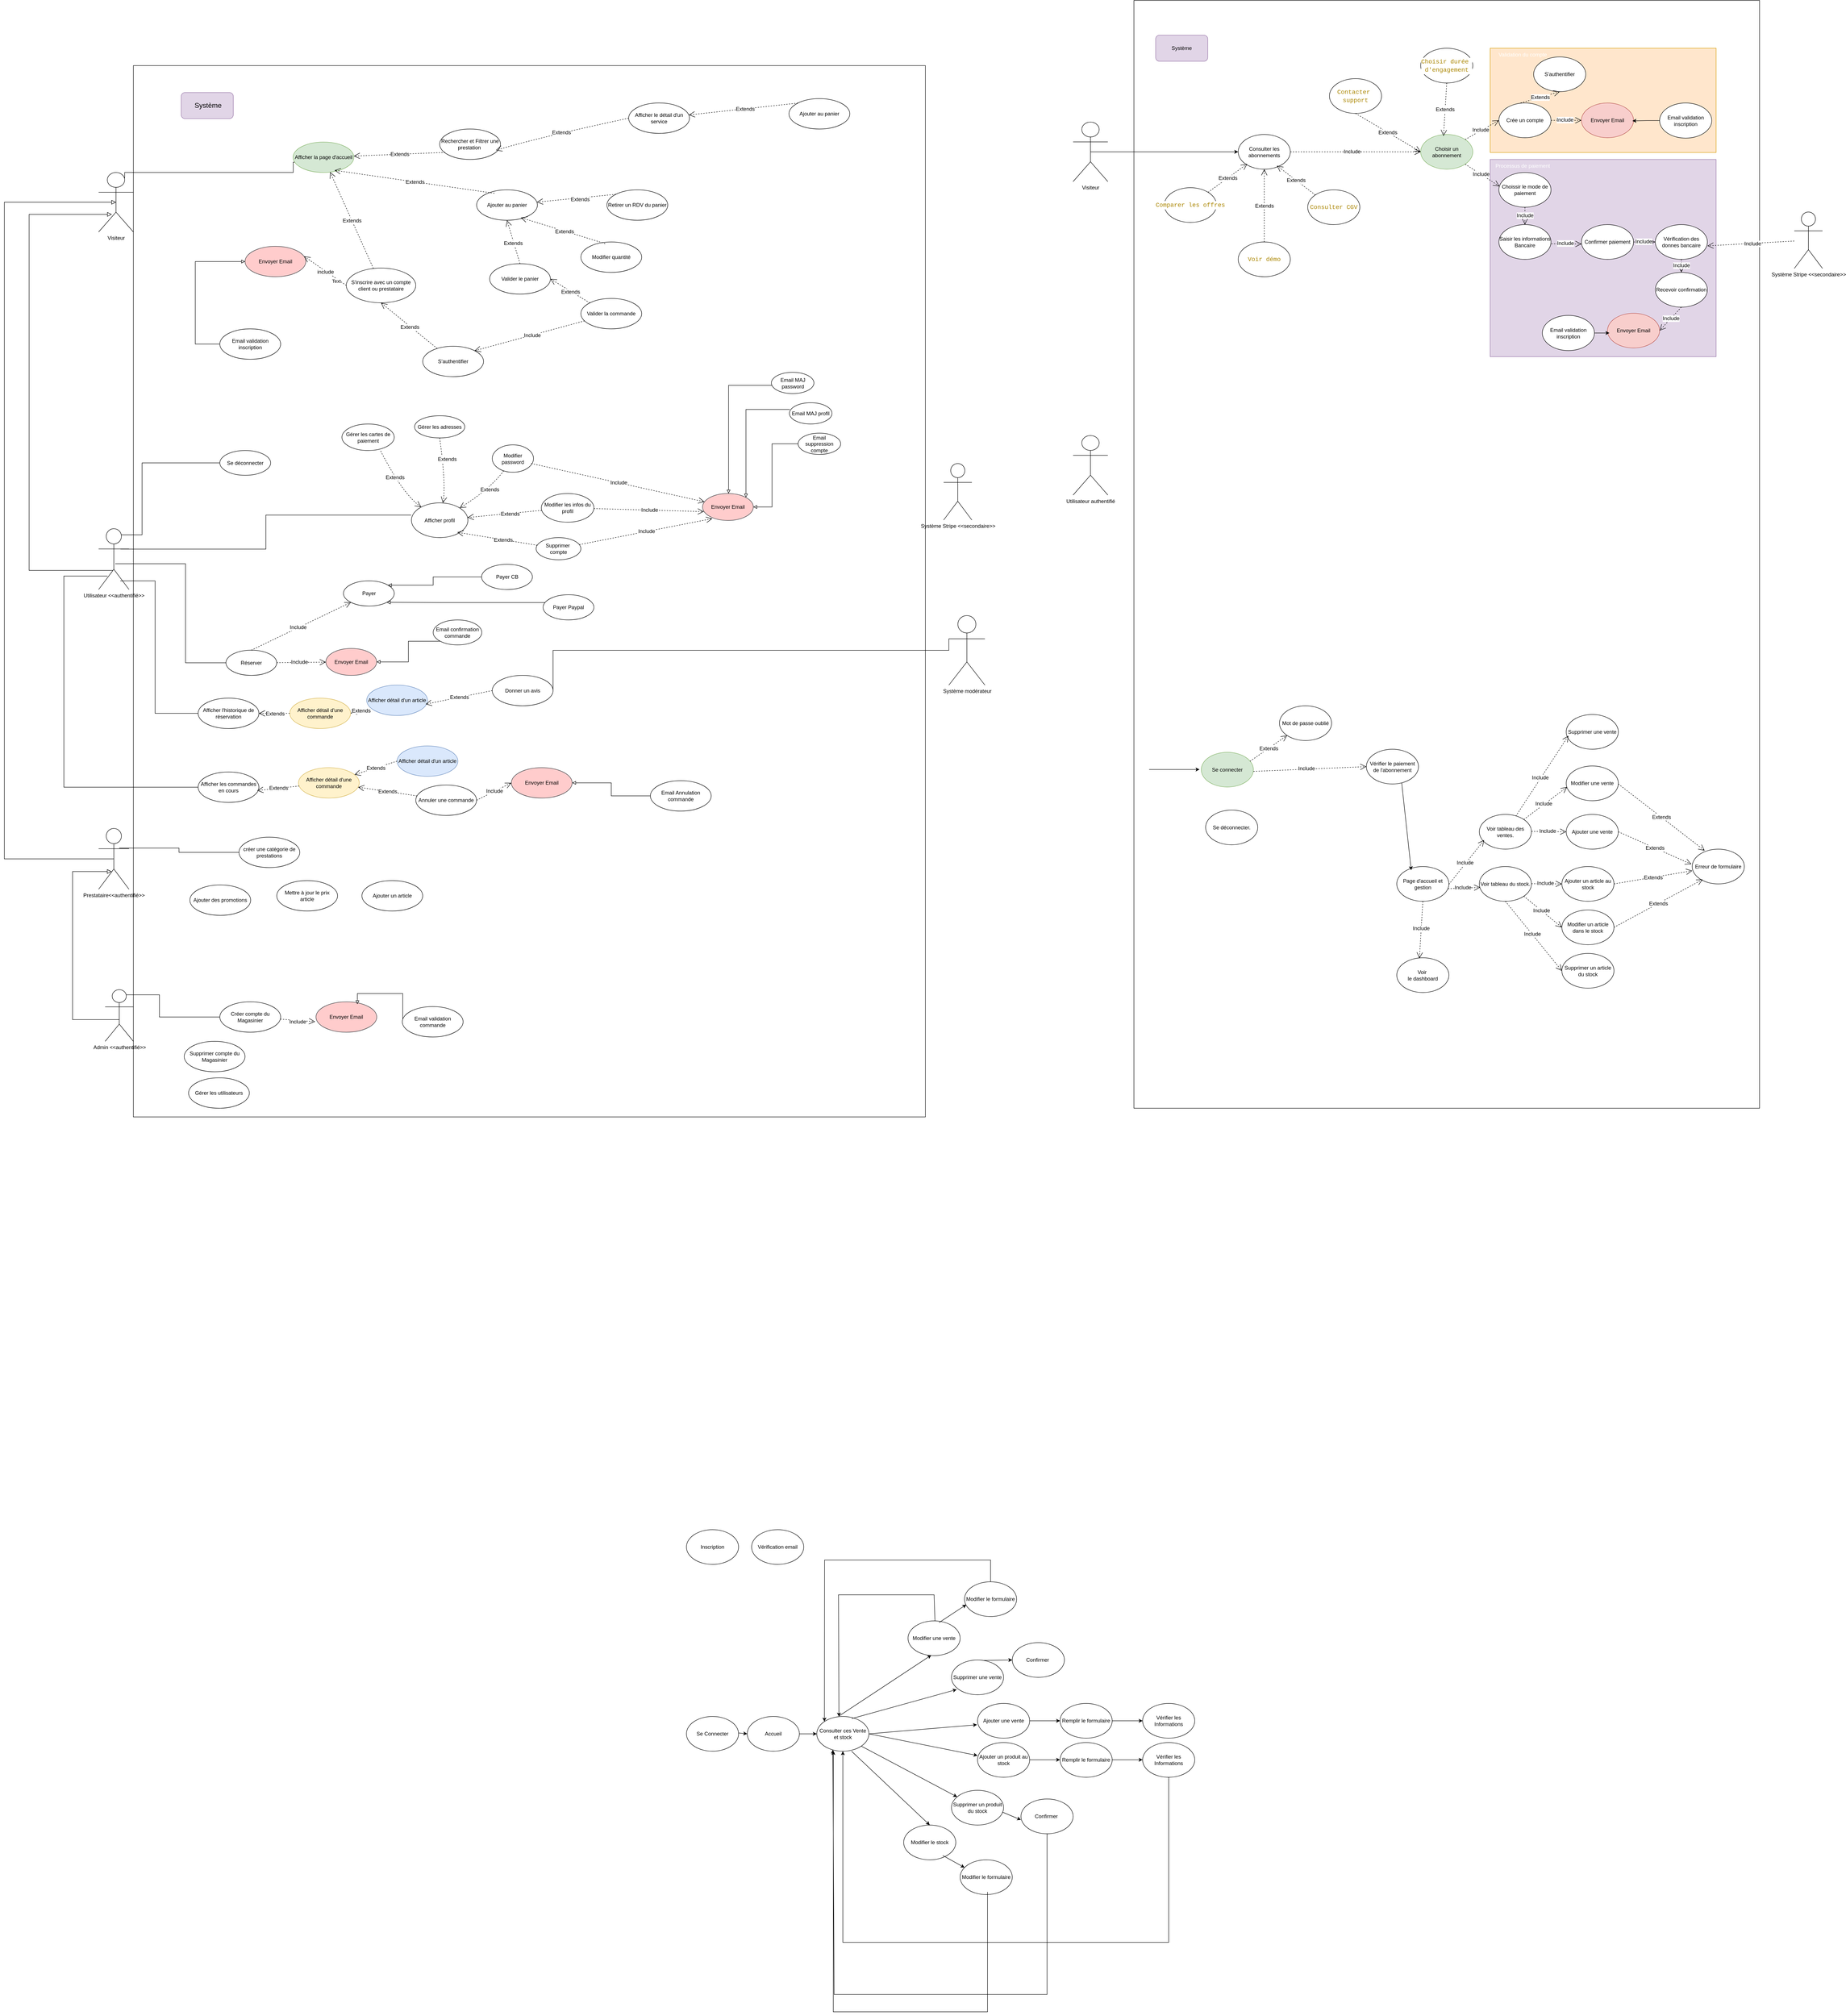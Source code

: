 <mxfile version="26.0.10">
  <diagram name="Page-1" id="WDRVITcvD2mHld8Jn1Gp">
    <mxGraphModel dx="5190" dy="2887" grid="1" gridSize="10" guides="1" tooltips="1" connect="1" arrows="1" fold="1" page="1" pageScale="1" pageWidth="1200" pageHeight="1600" background="#ffffff" math="0" shadow="0">
      <root>
        <mxCell id="0" />
        <mxCell id="1" parent="0" />
        <mxCell id="BQ-WbVWs9qAeKhFNSzjv-116" value="" style="whiteSpace=wrap;html=1;aspect=fixed;" vertex="1" parent="1">
          <mxGeometry x="1330" y="-1100" width="160" height="160" as="geometry" />
        </mxCell>
        <mxCell id="BQ-WbVWs9qAeKhFNSzjv-111" value="" style="rounded=0;whiteSpace=wrap;html=1;" vertex="1" parent="1">
          <mxGeometry x="-1813" y="-1300" width="1823" height="2420" as="geometry" />
        </mxCell>
        <mxCell id="PsPLvPypxk53Q5T2BopA-7" value="Se Connecter" style="ellipse;whiteSpace=wrap;html=1;labelBackgroundColor=none;" parent="1" vertex="1">
          <mxGeometry x="-540" y="2500" width="120" height="80" as="geometry" />
        </mxCell>
        <mxCell id="PsPLvPypxk53Q5T2BopA-8" value="&lt;div&gt;Consulter ces Vente et stock&lt;/div&gt;" style="ellipse;whiteSpace=wrap;html=1;labelBackgroundColor=none;" parent="1" vertex="1">
          <mxGeometry x="-240" y="2500" width="120" height="80" as="geometry" />
        </mxCell>
        <mxCell id="PsPLvPypxk53Q5T2BopA-9" value="Ajouter un produit au stock" style="ellipse;whiteSpace=wrap;html=1;labelBackgroundColor=none;" parent="1" vertex="1">
          <mxGeometry x="130" y="2560" width="120" height="80" as="geometry" />
        </mxCell>
        <mxCell id="PsPLvPypxk53Q5T2BopA-10" value="Ajouter une vente" style="ellipse;whiteSpace=wrap;html=1;labelBackgroundColor=none;" parent="1" vertex="1">
          <mxGeometry x="130" y="2470" width="120" height="80" as="geometry" />
        </mxCell>
        <mxCell id="PsPLvPypxk53Q5T2BopA-11" value="Supprimer un produit du stock" style="ellipse;whiteSpace=wrap;html=1;labelBackgroundColor=none;" parent="1" vertex="1">
          <mxGeometry x="70" y="2670" width="120" height="80" as="geometry" />
        </mxCell>
        <mxCell id="PsPLvPypxk53Q5T2BopA-12" value="Supprimer une vente" style="ellipse;whiteSpace=wrap;html=1;labelBackgroundColor=none;" parent="1" vertex="1">
          <mxGeometry x="70" y="2370" width="120" height="80" as="geometry" />
        </mxCell>
        <mxCell id="PsPLvPypxk53Q5T2BopA-13" value="Modifier une vente" style="ellipse;whiteSpace=wrap;html=1;labelBackgroundColor=none;" parent="1" vertex="1">
          <mxGeometry x="-30" y="2280" width="120" height="80" as="geometry" />
        </mxCell>
        <mxCell id="PsPLvPypxk53Q5T2BopA-14" value="Modifier le stock" style="ellipse;whiteSpace=wrap;html=1;labelBackgroundColor=none;" parent="1" vertex="1">
          <mxGeometry x="-40" y="2750" width="120" height="80" as="geometry" />
        </mxCell>
        <mxCell id="PsPLvPypxk53Q5T2BopA-15" value="Inscription" style="ellipse;whiteSpace=wrap;html=1;labelBackgroundColor=none;" parent="1" vertex="1">
          <mxGeometry x="-540" y="2070" width="120" height="80" as="geometry" />
        </mxCell>
        <mxCell id="PsPLvPypxk53Q5T2BopA-16" value="Vérification email" style="ellipse;whiteSpace=wrap;html=1;labelBackgroundColor=none;" parent="1" vertex="1">
          <mxGeometry x="-390" y="2070" width="120" height="80" as="geometry" />
        </mxCell>
        <mxCell id="PsPLvPypxk53Q5T2BopA-21" value="Modifier le formulaire" style="ellipse;whiteSpace=wrap;html=1;labelBackgroundColor=none;" parent="1" vertex="1">
          <mxGeometry x="100" y="2190" width="120" height="80" as="geometry" />
        </mxCell>
        <mxCell id="PsPLvPypxk53Q5T2BopA-23" value="Accueil" style="ellipse;whiteSpace=wrap;html=1;labelBackgroundColor=none;" parent="1" vertex="1">
          <mxGeometry x="-400" y="2500" width="120" height="80" as="geometry" />
        </mxCell>
        <mxCell id="PsPLvPypxk53Q5T2BopA-24" value="Con&lt;span style=&quot;background-color: initial;&quot;&gt;firmer&amp;nbsp;&lt;/span&gt;" style="ellipse;whiteSpace=wrap;html=1;labelBackgroundColor=none;" parent="1" vertex="1">
          <mxGeometry x="210" y="2330" width="120" height="80" as="geometry" />
        </mxCell>
        <mxCell id="PsPLvPypxk53Q5T2BopA-25" value="Remplir le formulaire" style="ellipse;whiteSpace=wrap;html=1;labelBackgroundColor=none;" parent="1" vertex="1">
          <mxGeometry x="320" y="2470" width="120" height="80" as="geometry" />
        </mxCell>
        <mxCell id="PsPLvPypxk53Q5T2BopA-26" value="Remplir le formulaire" style="ellipse;whiteSpace=wrap;html=1;labelBackgroundColor=none;" parent="1" vertex="1">
          <mxGeometry x="320" y="2560" width="120" height="80" as="geometry" />
        </mxCell>
        <mxCell id="PsPLvPypxk53Q5T2BopA-27" value="Modifier le formulaire" style="ellipse;whiteSpace=wrap;html=1;labelBackgroundColor=none;" parent="1" vertex="1">
          <mxGeometry x="90" y="2830" width="120" height="80" as="geometry" />
        </mxCell>
        <mxCell id="PsPLvPypxk53Q5T2BopA-28" value="Con&lt;span style=&quot;background-color: initial;&quot;&gt;firmer&amp;nbsp;&lt;/span&gt;" style="ellipse;whiteSpace=wrap;html=1;labelBackgroundColor=none;" parent="1" vertex="1">
          <mxGeometry x="230" y="2690" width="120" height="80" as="geometry" />
        </mxCell>
        <mxCell id="PsPLvPypxk53Q5T2BopA-29" value="Vérifier les Informations" style="ellipse;whiteSpace=wrap;html=1;labelBackgroundColor=none;" parent="1" vertex="1">
          <mxGeometry x="510" y="2470" width="120" height="80" as="geometry" />
        </mxCell>
        <mxCell id="PsPLvPypxk53Q5T2BopA-30" value="Vérifier les Informations" style="ellipse;whiteSpace=wrap;html=1;labelBackgroundColor=none;" parent="1" vertex="1">
          <mxGeometry x="510" y="2560" width="120" height="80" as="geometry" />
        </mxCell>
        <mxCell id="PsPLvPypxk53Q5T2BopA-31" value="" style="endArrow=classic;html=1;rounded=0;entryX=0;entryY=0.5;entryDx=0;entryDy=0;labelBackgroundColor=none;fontColor=default;" parent="1" target="PsPLvPypxk53Q5T2BopA-23" edge="1">
          <mxGeometry width="50" height="50" relative="1" as="geometry">
            <mxPoint x="-420" y="2538" as="sourcePoint" />
            <mxPoint x="-240" y="2760" as="targetPoint" />
          </mxGeometry>
        </mxCell>
        <mxCell id="PsPLvPypxk53Q5T2BopA-32" value="" style="endArrow=classic;html=1;rounded=0;entryX=0;entryY=0.5;entryDx=0;entryDy=0;labelBackgroundColor=none;fontColor=default;" parent="1" source="PsPLvPypxk53Q5T2BopA-23" target="PsPLvPypxk53Q5T2BopA-8" edge="1">
          <mxGeometry width="50" height="50" relative="1" as="geometry">
            <mxPoint x="-170" y="2580" as="sourcePoint" />
            <mxPoint x="-160" y="2542" as="targetPoint" />
          </mxGeometry>
        </mxCell>
        <mxCell id="PsPLvPypxk53Q5T2BopA-34" value="" style="endArrow=classic;html=1;rounded=0;entryX=-0.01;entryY=0.613;entryDx=0;entryDy=0;entryPerimeter=0;exitX=1;exitY=0.5;exitDx=0;exitDy=0;labelBackgroundColor=none;fontColor=default;" parent="1" source="PsPLvPypxk53Q5T2BopA-8" target="PsPLvPypxk53Q5T2BopA-10" edge="1">
          <mxGeometry width="50" height="50" relative="1" as="geometry">
            <mxPoint x="100" y="2550" as="sourcePoint" />
            <mxPoint x="200" y="2550" as="targetPoint" />
          </mxGeometry>
        </mxCell>
        <mxCell id="PsPLvPypxk53Q5T2BopA-35" value="" style="endArrow=classic;html=1;rounded=0;entryX=0;entryY=0.375;entryDx=0;entryDy=0;entryPerimeter=0;exitX=1;exitY=0.5;exitDx=0;exitDy=0;labelBackgroundColor=none;fontColor=default;" parent="1" source="PsPLvPypxk53Q5T2BopA-8" target="PsPLvPypxk53Q5T2BopA-9" edge="1">
          <mxGeometry width="50" height="50" relative="1" as="geometry">
            <mxPoint x="100" y="2550" as="sourcePoint" />
            <mxPoint x="139" y="2529" as="targetPoint" />
          </mxGeometry>
        </mxCell>
        <mxCell id="PsPLvPypxk53Q5T2BopA-36" value="" style="endArrow=classic;html=1;rounded=0;exitX=1;exitY=0.5;exitDx=0;exitDy=0;labelBackgroundColor=none;fontColor=default;" parent="1" source="PsPLvPypxk53Q5T2BopA-10" target="PsPLvPypxk53Q5T2BopA-25" edge="1">
          <mxGeometry width="50" height="50" relative="1" as="geometry">
            <mxPoint x="110" y="2560" as="sourcePoint" />
            <mxPoint x="139" y="2529" as="targetPoint" />
          </mxGeometry>
        </mxCell>
        <mxCell id="PsPLvPypxk53Q5T2BopA-37" value="" style="endArrow=classic;html=1;rounded=0;exitX=1;exitY=0.5;exitDx=0;exitDy=0;labelBackgroundColor=none;fontColor=default;" parent="1" edge="1">
          <mxGeometry width="50" height="50" relative="1" as="geometry">
            <mxPoint x="250" y="2599.7" as="sourcePoint" />
            <mxPoint x="320" y="2599.7" as="targetPoint" />
          </mxGeometry>
        </mxCell>
        <mxCell id="PsPLvPypxk53Q5T2BopA-38" value="" style="endArrow=classic;html=1;rounded=0;exitX=1;exitY=0.5;exitDx=0;exitDy=0;labelBackgroundColor=none;fontColor=default;" parent="1" edge="1">
          <mxGeometry width="50" height="50" relative="1" as="geometry">
            <mxPoint x="440" y="2510" as="sourcePoint" />
            <mxPoint x="510" y="2510" as="targetPoint" />
          </mxGeometry>
        </mxCell>
        <mxCell id="PsPLvPypxk53Q5T2BopA-39" value="" style="endArrow=classic;html=1;rounded=0;exitX=1;exitY=0.5;exitDx=0;exitDy=0;labelBackgroundColor=none;fontColor=default;" parent="1" edge="1">
          <mxGeometry width="50" height="50" relative="1" as="geometry">
            <mxPoint x="440" y="2599.7" as="sourcePoint" />
            <mxPoint x="510" y="2599.7" as="targetPoint" />
          </mxGeometry>
        </mxCell>
        <mxCell id="PsPLvPypxk53Q5T2BopA-43" value="" style="endArrow=classic;html=1;rounded=0;exitX=1;exitY=1;exitDx=0;exitDy=0;labelBackgroundColor=none;fontColor=default;" parent="1" source="PsPLvPypxk53Q5T2BopA-8" target="PsPLvPypxk53Q5T2BopA-11" edge="1">
          <mxGeometry width="50" height="50" relative="1" as="geometry">
            <mxPoint x="40" y="2590" as="sourcePoint" />
            <mxPoint x="70" y="2630" as="targetPoint" />
          </mxGeometry>
        </mxCell>
        <mxCell id="PsPLvPypxk53Q5T2BopA-44" value="" style="endArrow=classic;html=1;rounded=0;entryX=0.5;entryY=0;entryDx=0;entryDy=0;exitX=0.667;exitY=1;exitDx=0;exitDy=0;exitPerimeter=0;labelBackgroundColor=none;fontColor=default;" parent="1" source="PsPLvPypxk53Q5T2BopA-8" target="PsPLvPypxk53Q5T2BopA-14" edge="1">
          <mxGeometry width="50" height="50" relative="1" as="geometry">
            <mxPoint x="40" y="2590" as="sourcePoint" />
            <mxPoint x="113" y="2684" as="targetPoint" />
          </mxGeometry>
        </mxCell>
        <mxCell id="PsPLvPypxk53Q5T2BopA-45" value="" style="endArrow=classic;html=1;rounded=0;exitX=0.672;exitY=0.061;exitDx=0;exitDy=0;exitPerimeter=0;labelBackgroundColor=none;fontColor=default;" parent="1" source="PsPLvPypxk53Q5T2BopA-8" edge="1">
          <mxGeometry width="50" height="50" relative="1" as="geometry">
            <mxPoint x="41" y="2510" as="sourcePoint" />
            <mxPoint x="82" y="2438" as="targetPoint" />
          </mxGeometry>
        </mxCell>
        <mxCell id="PsPLvPypxk53Q5T2BopA-46" value="" style="endArrow=classic;html=1;rounded=0;entryX=0.446;entryY=0.987;entryDx=0;entryDy=0;entryPerimeter=0;exitX=0.432;exitY=-0.018;exitDx=0;exitDy=0;exitPerimeter=0;labelBackgroundColor=none;fontColor=default;" parent="1" source="PsPLvPypxk53Q5T2BopA-8" target="PsPLvPypxk53Q5T2BopA-13" edge="1">
          <mxGeometry width="50" height="50" relative="1" as="geometry">
            <mxPoint x="40" y="2510" as="sourcePoint" />
            <mxPoint x="92" y="2448" as="targetPoint" />
          </mxGeometry>
        </mxCell>
        <mxCell id="PsPLvPypxk53Q5T2BopA-47" value="" style="endArrow=classic;html=1;rounded=0;exitX=0.597;exitY=0.048;exitDx=0;exitDy=0;exitPerimeter=0;entryX=0.034;entryY=0.658;entryDx=0;entryDy=0;entryPerimeter=0;labelBackgroundColor=none;fontColor=default;" parent="1" source="PsPLvPypxk53Q5T2BopA-13" target="PsPLvPypxk53Q5T2BopA-21" edge="1">
          <mxGeometry width="50" height="50" relative="1" as="geometry">
            <mxPoint x="51" y="2520" as="sourcePoint" />
            <mxPoint x="92" y="2448" as="targetPoint" />
          </mxGeometry>
        </mxCell>
        <mxCell id="PsPLvPypxk53Q5T2BopA-48" value="" style="endArrow=classic;html=1;rounded=0;exitX=0.622;exitY=0.014;exitDx=0;exitDy=0;exitPerimeter=0;entryX=0;entryY=0.5;entryDx=0;entryDy=0;labelBackgroundColor=none;fontColor=default;" parent="1" source="PsPLvPypxk53Q5T2BopA-12" target="PsPLvPypxk53Q5T2BopA-24" edge="1">
          <mxGeometry width="50" height="50" relative="1" as="geometry">
            <mxPoint x="52" y="2294" as="sourcePoint" />
            <mxPoint x="114" y="2253" as="targetPoint" />
          </mxGeometry>
        </mxCell>
        <mxCell id="PsPLvPypxk53Q5T2BopA-50" value="" style="endArrow=classic;html=1;rounded=0;entryX=0.085;entryY=0.223;entryDx=0;entryDy=0;entryPerimeter=0;labelBackgroundColor=none;fontColor=default;" parent="1" target="PsPLvPypxk53Q5T2BopA-27" edge="1">
          <mxGeometry width="50" height="50" relative="1" as="geometry">
            <mxPoint x="50" y="2820" as="sourcePoint" />
            <mxPoint x="113" y="2904" as="targetPoint" />
          </mxGeometry>
        </mxCell>
        <mxCell id="PsPLvPypxk53Q5T2BopA-51" value="" style="endArrow=classic;html=1;rounded=0;entryX=0;entryY=0.601;entryDx=0;entryDy=0;entryPerimeter=0;labelBackgroundColor=none;fontColor=default;" parent="1" target="PsPLvPypxk53Q5T2BopA-28" edge="1">
          <mxGeometry width="50" height="50" relative="1" as="geometry">
            <mxPoint x="187" y="2720" as="sourcePoint" />
            <mxPoint x="250" y="2804" as="targetPoint" />
          </mxGeometry>
        </mxCell>
        <mxCell id="PsPLvPypxk53Q5T2BopA-53" value="" style="endArrow=classic;html=1;rounded=0;exitX=0.5;exitY=1;exitDx=0;exitDy=0;entryX=0.5;entryY=1;entryDx=0;entryDy=0;labelBackgroundColor=none;fontColor=default;" parent="1" source="PsPLvPypxk53Q5T2BopA-30" target="PsPLvPypxk53Q5T2BopA-8" edge="1">
          <mxGeometry width="50" height="50" relative="1" as="geometry">
            <mxPoint x="90" y="2670" as="sourcePoint" />
            <mxPoint x="140" y="2620" as="targetPoint" />
            <Array as="points">
              <mxPoint x="570" y="3020" />
              <mxPoint x="-180" y="3020" />
            </Array>
          </mxGeometry>
        </mxCell>
        <mxCell id="PsPLvPypxk53Q5T2BopA-54" value="" style="endArrow=classic;html=1;rounded=0;exitX=0.5;exitY=1;exitDx=0;exitDy=0;entryX=0.308;entryY=0.956;entryDx=0;entryDy=0;entryPerimeter=0;labelBackgroundColor=none;fontColor=default;" parent="1" target="PsPLvPypxk53Q5T2BopA-8" edge="1">
          <mxGeometry width="50" height="50" relative="1" as="geometry">
            <mxPoint x="290" y="2770" as="sourcePoint" />
            <mxPoint x="-460" y="2710" as="targetPoint" />
            <Array as="points">
              <mxPoint x="290" y="3140" />
              <mxPoint x="-200" y="3140" />
            </Array>
          </mxGeometry>
        </mxCell>
        <mxCell id="PsPLvPypxk53Q5T2BopA-55" value="" style="endArrow=classic;html=1;rounded=0;exitX=0.5;exitY=1;exitDx=0;exitDy=0;entryX=0.317;entryY=0.995;entryDx=0;entryDy=0;entryPerimeter=0;labelBackgroundColor=none;fontColor=default;" parent="1" target="PsPLvPypxk53Q5T2BopA-8" edge="1">
          <mxGeometry width="50" height="50" relative="1" as="geometry">
            <mxPoint x="153" y="2904" as="sourcePoint" />
            <mxPoint x="-340" y="2710" as="targetPoint" />
            <Array as="points">
              <mxPoint x="153" y="3180" />
              <mxPoint x="-90" y="3180" />
              <mxPoint x="-202" y="3180" />
            </Array>
          </mxGeometry>
        </mxCell>
        <mxCell id="PsPLvPypxk53Q5T2BopA-56" value="" style="endArrow=classic;html=1;rounded=0;exitX=0.5;exitY=1;exitDx=0;exitDy=0;entryX=0;entryY=0;entryDx=0;entryDy=0;labelBackgroundColor=none;fontColor=default;" parent="1" target="PsPLvPypxk53Q5T2BopA-8" edge="1">
          <mxGeometry width="50" height="50" relative="1" as="geometry">
            <mxPoint x="160" y="2190" as="sourcePoint" />
            <mxPoint x="-333" y="1996" as="targetPoint" />
            <Array as="points">
              <mxPoint x="160" y="2140" />
              <mxPoint x="-222" y="2140" />
            </Array>
          </mxGeometry>
        </mxCell>
        <mxCell id="PsPLvPypxk53Q5T2BopA-57" value="" style="endArrow=classic;html=1;rounded=0;exitX=0.5;exitY=1;exitDx=0;exitDy=0;entryX=0.425;entryY=0.004;entryDx=0;entryDy=0;entryPerimeter=0;labelBackgroundColor=none;fontColor=default;" parent="1" target="PsPLvPypxk53Q5T2BopA-8" edge="1">
          <mxGeometry width="50" height="50" relative="1" as="geometry">
            <mxPoint x="32" y="2280" as="sourcePoint" />
            <mxPoint x="-350" y="2602" as="targetPoint" />
            <Array as="points">
              <mxPoint x="30" y="2220" />
              <mxPoint x="-190" y="2220" />
            </Array>
          </mxGeometry>
        </mxCell>
        <mxCell id="PsPLvPypxk53Q5T2BopA-70" value="" style="rounded=0;whiteSpace=wrap;html=1;" parent="1" vertex="1">
          <mxGeometry x="490" y="-1450" width="1440" height="2550" as="geometry" />
        </mxCell>
        <mxCell id="PsPLvPypxk53Q5T2BopA-71" value="Visiteur" style="shape=umlActor;verticalLabelPosition=bottom;verticalAlign=top;html=1;" parent="1" vertex="1">
          <mxGeometry x="350" y="-1170" width="80" height="137" as="geometry" />
        </mxCell>
        <mxCell id="PsPLvPypxk53Q5T2BopA-72" value="" style="endArrow=classic;html=1;rounded=0;exitX=0.5;exitY=0.5;exitDx=0;exitDy=0;exitPerimeter=0;entryX=0;entryY=0.5;entryDx=0;entryDy=0;" parent="1" source="PsPLvPypxk53Q5T2BopA-71" target="PsPLvPypxk53Q5T2BopA-73" edge="1">
          <mxGeometry width="50" height="50" relative="1" as="geometry">
            <mxPoint x="510" y="-1019" as="sourcePoint" />
            <mxPoint x="560" y="-1069" as="targetPoint" />
          </mxGeometry>
        </mxCell>
        <mxCell id="PsPLvPypxk53Q5T2BopA-73" value="Consulter les abonnements" style="ellipse;whiteSpace=wrap;html=1;" parent="1" vertex="1">
          <mxGeometry x="730" y="-1141.5" width="120" height="80" as="geometry" />
        </mxCell>
        <mxCell id="PsPLvPypxk53Q5T2BopA-79" value="Se connecter" style="ellipse;whiteSpace=wrap;html=1;fillColor=#d5e8d4;strokeColor=#82b366;" parent="1" vertex="1">
          <mxGeometry x="645" y="280.62" width="120" height="80" as="geometry" />
        </mxCell>
        <mxCell id="PsPLvPypxk53Q5T2BopA-83" value="Système Stripe &amp;lt;&amp;lt;secondaire&amp;gt;&amp;gt;" style="shape=umlActor;verticalLabelPosition=bottom;verticalAlign=top;html=1;" parent="1" vertex="1">
          <mxGeometry x="2010" y="-963" width="65" height="130" as="geometry" />
        </mxCell>
        <mxCell id="PsPLvPypxk53Q5T2BopA-86" value="Utilisateur authentifié" style="shape=umlActor;verticalLabelPosition=bottom;verticalAlign=top;html=1;" parent="1" vertex="1">
          <mxGeometry x="350" y="-448.5" width="80" height="137" as="geometry" />
        </mxCell>
        <mxCell id="PsPLvPypxk53Q5T2BopA-88" value="" style="endArrow=classic;html=1;rounded=0;exitX=0;exitY=0.173;exitDx=0;exitDy=0;exitPerimeter=0;entryX=0.078;entryY=0.173;entryDx=0;entryDy=0;entryPerimeter=0;" parent="1" edge="1">
          <mxGeometry width="50" height="50" relative="1" as="geometry">
            <mxPoint x="525" y="320.2" as="sourcePoint" />
            <mxPoint x="641" y="320.2" as="targetPoint" />
          </mxGeometry>
        </mxCell>
        <mxCell id="PsPLvPypxk53Q5T2BopA-91" value="Mot de passe oublié" style="ellipse;whiteSpace=wrap;html=1;" parent="1" vertex="1">
          <mxGeometry x="825" y="173.62" width="120" height="80" as="geometry" />
        </mxCell>
        <mxCell id="PsPLvPypxk53Q5T2BopA-92" value="Extends" style="endArrow=open;endSize=12;dashed=1;html=1;rounded=0;fontSize=12;curved=1;exitX=0.935;exitY=0.259;exitDx=0;exitDy=0;entryX=0;entryY=1;entryDx=0;entryDy=0;exitPerimeter=0;" parent="1" source="PsPLvPypxk53Q5T2BopA-79" target="PsPLvPypxk53Q5T2BopA-91" edge="1">
          <mxGeometry x="-0.004" width="160" relative="1" as="geometry">
            <mxPoint x="755" y="308.62" as="sourcePoint" />
            <mxPoint x="811" y="213.62" as="targetPoint" />
            <mxPoint as="offset" />
          </mxGeometry>
        </mxCell>
        <mxCell id="PsPLvPypxk53Q5T2BopA-93" value="Vérifier le paiement de l&#39;abonnement" style="ellipse;whiteSpace=wrap;html=1;" parent="1" vertex="1">
          <mxGeometry x="1025" y="273.62" width="120" height="80" as="geometry" />
        </mxCell>
        <mxCell id="PsPLvPypxk53Q5T2BopA-94" value="Page d&#39;accueil et gestion" style="ellipse;whiteSpace=wrap;html=1;" parent="1" vertex="1">
          <mxGeometry x="1095" y="543.62" width="120" height="80" as="geometry" />
        </mxCell>
        <mxCell id="PsPLvPypxk53Q5T2BopA-95" value="Voir tableau des ventes." style="ellipse;whiteSpace=wrap;html=1;" parent="1" vertex="1">
          <mxGeometry x="1285" y="423.62" width="120" height="80" as="geometry" />
        </mxCell>
        <mxCell id="PsPLvPypxk53Q5T2BopA-96" value="Voir tableau du stock." style="ellipse;whiteSpace=wrap;html=1;" parent="1" vertex="1">
          <mxGeometry x="1285" y="543.62" width="120" height="80" as="geometry" />
        </mxCell>
        <mxCell id="PsPLvPypxk53Q5T2BopA-97" value="Voir&amp;nbsp;&lt;div&gt;le&lt;span style=&quot;background-color: initial;&quot;&gt;&amp;nbsp;dashboard&lt;/span&gt;&lt;/div&gt;" style="ellipse;whiteSpace=wrap;html=1;" parent="1" vertex="1">
          <mxGeometry x="1095" y="753.62" width="120" height="80" as="geometry" />
        </mxCell>
        <mxCell id="PsPLvPypxk53Q5T2BopA-98" value="Se déconnecter." style="ellipse;whiteSpace=wrap;html=1;" parent="1" vertex="1">
          <mxGeometry x="655" y="413.62" width="120" height="80" as="geometry" />
        </mxCell>
        <mxCell id="PsPLvPypxk53Q5T2BopA-101" value="" style="endArrow=classic;html=1;rounded=0;exitX=0.678;exitY=0.97;exitDx=0;exitDy=0;entryX=0.277;entryY=0.105;entryDx=0;entryDy=0;exitPerimeter=0;entryPerimeter=0;" parent="1" source="PsPLvPypxk53Q5T2BopA-93" target="PsPLvPypxk53Q5T2BopA-94" edge="1">
          <mxGeometry width="50" height="50" relative="1" as="geometry">
            <mxPoint x="775" y="330.62" as="sourcePoint" />
            <mxPoint x="1035" y="323.62" as="targetPoint" />
          </mxGeometry>
        </mxCell>
        <mxCell id="PsPLvPypxk53Q5T2BopA-104" value="Modifier une vente" style="ellipse;whiteSpace=wrap;html=1;" parent="1" vertex="1">
          <mxGeometry x="1485" y="312.12" width="120" height="80" as="geometry" />
        </mxCell>
        <mxCell id="PsPLvPypxk53Q5T2BopA-105" value="Ajouter une vente" style="ellipse;whiteSpace=wrap;html=1;" parent="1" vertex="1">
          <mxGeometry x="1485" y="423.62" width="120" height="80" as="geometry" />
        </mxCell>
        <mxCell id="PsPLvPypxk53Q5T2BopA-108" value="Supprimer une vente" style="ellipse;whiteSpace=wrap;html=1;" parent="1" vertex="1">
          <mxGeometry x="1485" y="193.62" width="120" height="80" as="geometry" />
        </mxCell>
        <mxCell id="PsPLvPypxk53Q5T2BopA-109" value="Ajouter un article au stock" style="ellipse;whiteSpace=wrap;html=1;" parent="1" vertex="1">
          <mxGeometry x="1475" y="543.62" width="120" height="80" as="geometry" />
        </mxCell>
        <mxCell id="PsPLvPypxk53Q5T2BopA-110" value="Modifier un article dans le stock" style="ellipse;whiteSpace=wrap;html=1;" parent="1" vertex="1">
          <mxGeometry x="1475" y="643.62" width="120" height="80" as="geometry" />
        </mxCell>
        <mxCell id="PsPLvPypxk53Q5T2BopA-111" value="Supprimer un article du stock" style="ellipse;whiteSpace=wrap;html=1;" parent="1" vertex="1">
          <mxGeometry x="1475" y="743.62" width="120" height="80" as="geometry" />
        </mxCell>
        <mxCell id="PsPLvPypxk53Q5T2BopA-115" value="Include" style="endArrow=open;endSize=12;dashed=1;html=1;rounded=0;fontSize=12;curved=1;entryX=0;entryY=0.5;entryDx=0;entryDy=0;exitX=1;exitY=0.5;exitDx=0;exitDy=0;" parent="1" target="PsPLvPypxk53Q5T2BopA-93" edge="1">
          <mxGeometry x="-0.051" y="1" width="160" relative="1" as="geometry">
            <mxPoint x="765" y="324.62" as="sourcePoint" />
            <mxPoint x="831" y="253.62" as="targetPoint" />
            <mxPoint x="-1" as="offset" />
          </mxGeometry>
        </mxCell>
        <mxCell id="PsPLvPypxk53Q5T2BopA-117" value="Include" style="endArrow=open;endSize=12;dashed=1;html=1;rounded=0;fontSize=12;curved=1;entryX=0.092;entryY=0.738;entryDx=0;entryDy=0;exitX=1;exitY=0.5;exitDx=0;exitDy=0;entryPerimeter=0;" parent="1" target="PsPLvPypxk53Q5T2BopA-95" edge="1">
          <mxGeometry x="-0.051" y="1" width="160" relative="1" as="geometry">
            <mxPoint x="1215" y="584.62" as="sourcePoint" />
            <mxPoint x="1475" y="573.62" as="targetPoint" />
            <mxPoint x="-1" as="offset" />
          </mxGeometry>
        </mxCell>
        <mxCell id="PsPLvPypxk53Q5T2BopA-118" value="Include" style="endArrow=open;endSize=12;dashed=1;html=1;rounded=0;fontSize=12;curved=1;entryX=0.017;entryY=0.6;entryDx=0;entryDy=0;exitX=0.983;exitY=0.638;exitDx=0;exitDy=0;entryPerimeter=0;exitPerimeter=0;" parent="1" source="PsPLvPypxk53Q5T2BopA-94" target="PsPLvPypxk53Q5T2BopA-96" edge="1">
          <mxGeometry x="-0.051" y="1" width="160" relative="1" as="geometry">
            <mxPoint x="1225" y="594.62" as="sourcePoint" />
            <mxPoint x="1306" y="492.62" as="targetPoint" />
            <mxPoint x="-1" as="offset" />
          </mxGeometry>
        </mxCell>
        <mxCell id="PsPLvPypxk53Q5T2BopA-119" value="Include" style="endArrow=open;endSize=12;dashed=1;html=1;rounded=0;fontSize=12;curved=1;entryX=0.434;entryY=0.021;entryDx=0;entryDy=0;exitX=0.5;exitY=1;exitDx=0;exitDy=0;entryPerimeter=0;" parent="1" source="PsPLvPypxk53Q5T2BopA-94" target="PsPLvPypxk53Q5T2BopA-97" edge="1">
          <mxGeometry x="-0.051" y="1" width="160" relative="1" as="geometry">
            <mxPoint x="1235" y="604.62" as="sourcePoint" />
            <mxPoint x="1297" y="601.62" as="targetPoint" />
            <mxPoint x="-1" as="offset" />
          </mxGeometry>
        </mxCell>
        <mxCell id="PsPLvPypxk53Q5T2BopA-120" value="Include" style="endArrow=open;endSize=12;dashed=1;html=1;rounded=0;fontSize=12;curved=1;entryX=0;entryY=0.5;entryDx=0;entryDy=0;exitX=1;exitY=0.5;exitDx=0;exitDy=0;" parent="1" target="PsPLvPypxk53Q5T2BopA-105" edge="1">
          <mxGeometry x="-0.051" y="1" width="160" relative="1" as="geometry">
            <mxPoint x="1405" y="462.62" as="sourcePoint" />
            <mxPoint x="1486" y="360.62" as="targetPoint" />
            <mxPoint x="-1" as="offset" />
          </mxGeometry>
        </mxCell>
        <mxCell id="PsPLvPypxk53Q5T2BopA-121" value="Include" style="endArrow=open;endSize=12;dashed=1;html=1;rounded=0;fontSize=12;curved=1;entryX=0.017;entryY=0.606;entryDx=0;entryDy=0;exitX=1;exitY=0;exitDx=0;exitDy=0;entryPerimeter=0;" parent="1" source="PsPLvPypxk53Q5T2BopA-95" target="PsPLvPypxk53Q5T2BopA-104" edge="1">
          <mxGeometry x="-0.051" y="1" width="160" relative="1" as="geometry">
            <mxPoint x="1415" y="472.62" as="sourcePoint" />
            <mxPoint x="1455" y="473.62" as="targetPoint" />
            <mxPoint x="-1" as="offset" />
          </mxGeometry>
        </mxCell>
        <mxCell id="PsPLvPypxk53Q5T2BopA-122" value="Include" style="endArrow=open;endSize=12;dashed=1;html=1;rounded=0;fontSize=12;curved=1;entryX=0.042;entryY=0.613;entryDx=0;entryDy=0;exitX=0.7;exitY=0.05;exitDx=0;exitDy=0;entryPerimeter=0;exitPerimeter=0;" parent="1" source="PsPLvPypxk53Q5T2BopA-95" target="PsPLvPypxk53Q5T2BopA-108" edge="1">
          <mxGeometry x="-0.051" y="1" width="160" relative="1" as="geometry">
            <mxPoint x="1397" y="445.62" as="sourcePoint" />
            <mxPoint x="1497" y="370.62" as="targetPoint" />
            <mxPoint x="-1" as="offset" />
          </mxGeometry>
        </mxCell>
        <mxCell id="PsPLvPypxk53Q5T2BopA-123" value="Include" style="endArrow=open;endSize=12;dashed=1;html=1;rounded=0;fontSize=12;curved=1;exitX=1;exitY=0.5;exitDx=0;exitDy=0;entryX=0;entryY=0.5;entryDx=0;entryDy=0;" parent="1" target="PsPLvPypxk53Q5T2BopA-109" edge="1">
          <mxGeometry x="-0.051" y="1" width="160" relative="1" as="geometry">
            <mxPoint x="1405" y="583.12" as="sourcePoint" />
            <mxPoint x="1445" y="584.62" as="targetPoint" />
            <mxPoint x="-1" as="offset" />
          </mxGeometry>
        </mxCell>
        <mxCell id="PsPLvPypxk53Q5T2BopA-126" value="Include" style="endArrow=open;endSize=12;dashed=1;html=1;rounded=0;fontSize=12;curved=1;exitX=1;exitY=1;exitDx=0;exitDy=0;entryX=0;entryY=0.5;entryDx=0;entryDy=0;" parent="1" source="PsPLvPypxk53Q5T2BopA-96" target="PsPLvPypxk53Q5T2BopA-110" edge="1">
          <mxGeometry x="-0.051" y="1" width="160" relative="1" as="geometry">
            <mxPoint x="1415" y="593.12" as="sourcePoint" />
            <mxPoint x="1485" y="593.62" as="targetPoint" />
            <mxPoint x="-1" as="offset" />
          </mxGeometry>
        </mxCell>
        <mxCell id="PsPLvPypxk53Q5T2BopA-127" value="Include" style="endArrow=open;endSize=12;dashed=1;html=1;rounded=0;fontSize=12;curved=1;exitX=0.5;exitY=1;exitDx=0;exitDy=0;entryX=0;entryY=0.5;entryDx=0;entryDy=0;" parent="1" source="PsPLvPypxk53Q5T2BopA-96" target="PsPLvPypxk53Q5T2BopA-111" edge="1">
          <mxGeometry x="-0.051" y="1" width="160" relative="1" as="geometry">
            <mxPoint x="1397" y="621.62" as="sourcePoint" />
            <mxPoint x="1485" y="693.62" as="targetPoint" />
            <mxPoint x="-1" as="offset" />
          </mxGeometry>
        </mxCell>
        <mxCell id="PsPLvPypxk53Q5T2BopA-128" value="Erreur de formulaire" style="ellipse;whiteSpace=wrap;html=1;" parent="1" vertex="1">
          <mxGeometry x="1775" y="503.62" width="120" height="80" as="geometry" />
        </mxCell>
        <mxCell id="PsPLvPypxk53Q5T2BopA-129" value="Extends" style="endArrow=open;endSize=12;dashed=1;html=1;rounded=0;fontSize=12;curved=1;entryX=0.239;entryY=0.042;entryDx=0;entryDy=0;entryPerimeter=0;" parent="1" target="PsPLvPypxk53Q5T2BopA-128" edge="1">
          <mxGeometry x="-0.004" width="160" relative="1" as="geometry">
            <mxPoint x="1605" y="353.62" as="sourcePoint" />
            <mxPoint x="1673" y="301.62" as="targetPoint" />
            <mxPoint as="offset" />
          </mxGeometry>
        </mxCell>
        <mxCell id="PsPLvPypxk53Q5T2BopA-130" value="Extends" style="endArrow=open;endSize=12;dashed=1;html=1;rounded=0;fontSize=12;curved=1;exitX=1;exitY=0.5;exitDx=0;exitDy=0;entryX=-0.017;entryY=0.432;entryDx=0;entryDy=0;entryPerimeter=0;" parent="1" source="PsPLvPypxk53Q5T2BopA-105" target="PsPLvPypxk53Q5T2BopA-128" edge="1">
          <mxGeometry x="-0.004" width="160" relative="1" as="geometry">
            <mxPoint x="1615" y="363.62" as="sourcePoint" />
            <mxPoint x="1775" y="553.62" as="targetPoint" />
            <mxPoint as="offset" />
          </mxGeometry>
        </mxCell>
        <mxCell id="PsPLvPypxk53Q5T2BopA-131" value="Extends" style="endArrow=open;endSize=12;dashed=1;html=1;rounded=0;fontSize=12;curved=1;exitX=1;exitY=0.5;exitDx=0;exitDy=0;entryX=0;entryY=0.621;entryDx=0;entryDy=0;entryPerimeter=0;" parent="1" source="PsPLvPypxk53Q5T2BopA-109" target="PsPLvPypxk53Q5T2BopA-128" edge="1">
          <mxGeometry x="-0.004" width="160" relative="1" as="geometry">
            <mxPoint x="1615" y="473.62" as="sourcePoint" />
            <mxPoint x="1783" y="548.62" as="targetPoint" />
            <mxPoint as="offset" />
          </mxGeometry>
        </mxCell>
        <mxCell id="PsPLvPypxk53Q5T2BopA-132" value="Extends" style="endArrow=open;endSize=12;dashed=1;html=1;rounded=0;fontSize=12;curved=1;exitX=1;exitY=0.5;exitDx=0;exitDy=0;entryX=0.201;entryY=0.872;entryDx=0;entryDy=0;entryPerimeter=0;" parent="1" source="PsPLvPypxk53Q5T2BopA-110" target="PsPLvPypxk53Q5T2BopA-128" edge="1">
          <mxGeometry x="-0.004" width="160" relative="1" as="geometry">
            <mxPoint x="1615" y="473.62" as="sourcePoint" />
            <mxPoint x="1783" y="548.62" as="targetPoint" />
            <mxPoint as="offset" />
          </mxGeometry>
        </mxCell>
        <mxCell id="BQ-WbVWs9qAeKhFNSzjv-2" value="Visiteur" style="shape=umlActor;verticalLabelPosition=bottom;verticalAlign=top;html=1;" vertex="1" parent="1">
          <mxGeometry x="-1893" y="-1054" width="80" height="137" as="geometry" />
        </mxCell>
        <mxCell id="BQ-WbVWs9qAeKhFNSzjv-3" style="edgeStyle=elbowEdgeStyle;rounded=0;orthogonalLoop=1;jettySize=auto;html=1;exitX=0.5;exitY=0.5;exitDx=0;exitDy=0;exitPerimeter=0;fontSize=12;startSize=8;endSize=8;endArrow=block;endFill=0;entryX=0.5;entryY=0.5;entryDx=0;entryDy=0;entryPerimeter=0;" edge="1" parent="1" source="BQ-WbVWs9qAeKhFNSzjv-4" target="BQ-WbVWs9qAeKhFNSzjv-2">
          <mxGeometry relative="1" as="geometry">
            <Array as="points">
              <mxPoint x="-2110" y="-395" />
            </Array>
          </mxGeometry>
        </mxCell>
        <mxCell id="BQ-WbVWs9qAeKhFNSzjv-4" value="Prestataire&amp;lt;&amp;lt;authentifié&amp;gt;&amp;gt;" style="shape=umlActor;verticalLabelPosition=bottom;verticalAlign=top;html=1;" vertex="1" parent="1">
          <mxGeometry x="-1893" y="456" width="70" height="140" as="geometry" />
        </mxCell>
        <mxCell id="BQ-WbVWs9qAeKhFNSzjv-5" value="Utilisateur &amp;lt;&amp;lt;authentifié&amp;gt;&amp;gt;" style="shape=umlActor;verticalLabelPosition=bottom;verticalAlign=top;html=1;" vertex="1" parent="1">
          <mxGeometry x="-1893" y="-234" width="70" height="140" as="geometry" />
        </mxCell>
        <mxCell id="BQ-WbVWs9qAeKhFNSzjv-6" value="Système Stripe &amp;lt;&amp;lt;secondaire&amp;gt;&amp;gt;" style="shape=umlActor;verticalLabelPosition=bottom;verticalAlign=top;html=1;" vertex="1" parent="1">
          <mxGeometry x="52" y="-384" width="65" height="130" as="geometry" />
        </mxCell>
        <mxCell id="BQ-WbVWs9qAeKhFNSzjv-7" value="" style="rounded=1;whiteSpace=wrap;html=1;fillColor=#e1d5e7;strokeColor=#9673a6;" vertex="1" parent="1">
          <mxGeometry x="-1703" y="-1238" width="120" height="60" as="geometry" />
        </mxCell>
        <mxCell id="BQ-WbVWs9qAeKhFNSzjv-8" value="Système" style="text;strokeColor=none;fillColor=none;html=1;align=center;verticalAlign=middle;whiteSpace=wrap;rounded=0;fontSize=16;" vertex="1" parent="1">
          <mxGeometry x="-1670.75" y="-1224" width="60" height="30" as="geometry" />
        </mxCell>
        <mxCell id="BQ-WbVWs9qAeKhFNSzjv-9" value="" style="endArrow=none;html=1;rounded=0;fontSize=12;startSize=8;endSize=8;exitX=0.75;exitY=0.1;exitDx=0;exitDy=0;exitPerimeter=0;entryX=0.057;entryY=0.663;entryDx=0;entryDy=0;entryPerimeter=0;edgeStyle=orthogonalEdgeStyle;" edge="1" parent="1" source="BQ-WbVWs9qAeKhFNSzjv-2" target="BQ-WbVWs9qAeKhFNSzjv-14">
          <mxGeometry width="50" height="50" relative="1" as="geometry">
            <mxPoint x="-1054" y="-577" as="sourcePoint" />
            <mxPoint x="-1475" y="-919" as="targetPoint" />
            <Array as="points">
              <mxPoint x="-1833" y="-1054" />
              <mxPoint x="-1445" y="-1054" />
            </Array>
          </mxGeometry>
        </mxCell>
        <mxCell id="BQ-WbVWs9qAeKhFNSzjv-10" style="edgeStyle=orthogonalEdgeStyle;rounded=0;orthogonalLoop=1;jettySize=auto;html=1;exitX=0.5;exitY=0.5;exitDx=0;exitDy=0;exitPerimeter=0;fontSize=12;startSize=8;endSize=8;endArrow=block;endFill=0;entryX=0.429;entryY=0.708;entryDx=0;entryDy=0;entryPerimeter=0;" edge="1" parent="1" source="BQ-WbVWs9qAeKhFNSzjv-11" target="BQ-WbVWs9qAeKhFNSzjv-4">
          <mxGeometry relative="1" as="geometry">
            <Array as="points">
              <mxPoint x="-1846" y="896" />
              <mxPoint x="-1953" y="896" />
              <mxPoint x="-1953" y="555" />
            </Array>
            <mxPoint x="-1865" y="201" as="targetPoint" />
          </mxGeometry>
        </mxCell>
        <mxCell id="BQ-WbVWs9qAeKhFNSzjv-11" value="Admin &amp;lt;&amp;lt;authentifié&amp;gt;&amp;gt;" style="shape=umlActor;verticalLabelPosition=bottom;verticalAlign=top;html=1;" vertex="1" parent="1">
          <mxGeometry x="-1878" y="827" width="65" height="119" as="geometry" />
        </mxCell>
        <mxCell id="BQ-WbVWs9qAeKhFNSzjv-12" style="edgeStyle=elbowEdgeStyle;rounded=0;orthogonalLoop=1;jettySize=auto;html=1;exitX=0.466;exitY=0.686;exitDx=0;exitDy=0;exitPerimeter=0;entryX=0.38;entryY=0.704;entryDx=0;entryDy=0;entryPerimeter=0;fontSize=12;startSize=8;endSize=8;endArrow=block;endFill=0;" edge="1" parent="1" source="BQ-WbVWs9qAeKhFNSzjv-5" target="BQ-WbVWs9qAeKhFNSzjv-2">
          <mxGeometry relative="1" as="geometry">
            <Array as="points">
              <mxPoint x="-2053" y="-554" />
            </Array>
          </mxGeometry>
        </mxCell>
        <mxCell id="BQ-WbVWs9qAeKhFNSzjv-13" value="Rechercher et Filtrer une prestation&amp;nbsp;" style="ellipse;whiteSpace=wrap;html=1;" vertex="1" parent="1">
          <mxGeometry x="-1108" y="-1154" width="140" height="70" as="geometry" />
        </mxCell>
        <mxCell id="BQ-WbVWs9qAeKhFNSzjv-14" value="Afficher la page d&#39;accueil" style="ellipse;whiteSpace=wrap;html=1;fillColor=#d5e8d4;strokeColor=#82b366;" vertex="1" parent="1">
          <mxGeometry x="-1445.5" y="-1124" width="140" height="70" as="geometry" />
        </mxCell>
        <mxCell id="BQ-WbVWs9qAeKhFNSzjv-15" value="Extends" style="endArrow=open;endSize=12;dashed=1;html=1;rounded=0;fontSize=12;curved=1;exitX=0.09;exitY=0.768;exitDx=0;exitDy=0;exitPerimeter=0;" edge="1" parent="1" source="BQ-WbVWs9qAeKhFNSzjv-13" target="BQ-WbVWs9qAeKhFNSzjv-14">
          <mxGeometry x="-0.004" width="160" relative="1" as="geometry">
            <mxPoint x="-1291" y="-831" as="sourcePoint" />
            <mxPoint x="-1131" y="-831" as="targetPoint" />
            <mxPoint as="offset" />
          </mxGeometry>
        </mxCell>
        <mxCell id="BQ-WbVWs9qAeKhFNSzjv-16" value="Afficher le détail d&#39;un service" style="ellipse;whiteSpace=wrap;html=1;" vertex="1" parent="1">
          <mxGeometry x="-673" y="-1214" width="140" height="70" as="geometry" />
        </mxCell>
        <mxCell id="BQ-WbVWs9qAeKhFNSzjv-17" value="Extends" style="endArrow=open;endSize=12;dashed=1;html=1;rounded=0;fontSize=12;curved=1;exitX=0;exitY=0.5;exitDx=0;exitDy=0;entryX=0.926;entryY=0.698;entryDx=0;entryDy=0;entryPerimeter=0;" edge="1" parent="1" source="BQ-WbVWs9qAeKhFNSzjv-16" target="BQ-WbVWs9qAeKhFNSzjv-13">
          <mxGeometry x="0.01" width="160" relative="1" as="geometry">
            <mxPoint x="-915" y="-870" as="sourcePoint" />
            <mxPoint x="-1038" y="-875" as="targetPoint" />
            <Array as="points">
              <mxPoint x="-883" y="-1134" />
            </Array>
            <mxPoint as="offset" />
          </mxGeometry>
        </mxCell>
        <mxCell id="BQ-WbVWs9qAeKhFNSzjv-18" value="Ajouter au panier" style="ellipse;whiteSpace=wrap;html=1;" vertex="1" parent="1">
          <mxGeometry x="-304" y="-1224" width="140" height="70" as="geometry" />
        </mxCell>
        <mxCell id="BQ-WbVWs9qAeKhFNSzjv-19" value="Extends" style="endArrow=open;endSize=12;dashed=1;html=1;rounded=0;fontSize=12;curved=1;exitX=0;exitY=0;exitDx=0;exitDy=0;" edge="1" parent="1" source="BQ-WbVWs9qAeKhFNSzjv-18" target="BQ-WbVWs9qAeKhFNSzjv-16">
          <mxGeometry x="-0.033" y="1" width="160" relative="1" as="geometry">
            <mxPoint x="-746" y="-895" as="sourcePoint" />
            <mxPoint x="-841" y="-903" as="targetPoint" />
            <mxPoint as="offset" />
          </mxGeometry>
        </mxCell>
        <mxCell id="BQ-WbVWs9qAeKhFNSzjv-20" value="Ajouter au panier" style="ellipse;whiteSpace=wrap;html=1;" vertex="1" parent="1">
          <mxGeometry x="-1023" y="-1014" width="140" height="70" as="geometry" />
        </mxCell>
        <mxCell id="BQ-WbVWs9qAeKhFNSzjv-21" value="Extends" style="endArrow=open;endSize=12;dashed=1;html=1;rounded=0;fontSize=12;curved=1;exitX=0.293;exitY=0.114;exitDx=0;exitDy=0;exitPerimeter=0;entryX=0.682;entryY=0.929;entryDx=0;entryDy=0;entryPerimeter=0;" edge="1" parent="1" source="BQ-WbVWs9qAeKhFNSzjv-20" target="BQ-WbVWs9qAeKhFNSzjv-14">
          <mxGeometry x="-0.004" width="160" relative="1" as="geometry">
            <mxPoint x="-1259" y="-875" as="sourcePoint" />
            <mxPoint x="-1346" y="-880" as="targetPoint" />
            <mxPoint as="offset" />
          </mxGeometry>
        </mxCell>
        <mxCell id="BQ-WbVWs9qAeKhFNSzjv-22" value="Retirer un RDV du panier" style="ellipse;whiteSpace=wrap;html=1;" vertex="1" parent="1">
          <mxGeometry x="-723" y="-1014" width="140" height="70" as="geometry" />
        </mxCell>
        <mxCell id="BQ-WbVWs9qAeKhFNSzjv-23" value="Extends" style="endArrow=open;endSize=12;dashed=1;html=1;rounded=0;fontSize=12;curved=1;exitX=0;exitY=0;exitDx=0;exitDy=0;" edge="1" parent="1" source="BQ-WbVWs9qAeKhFNSzjv-22" target="BQ-WbVWs9qAeKhFNSzjv-20">
          <mxGeometry x="-0.093" y="4" width="160" relative="1" as="geometry">
            <mxPoint x="-1040" y="-789" as="sourcePoint" />
            <mxPoint x="-1110" y="-835" as="targetPoint" />
            <mxPoint as="offset" />
          </mxGeometry>
        </mxCell>
        <mxCell id="BQ-WbVWs9qAeKhFNSzjv-24" value="Modifier quantité" style="ellipse;whiteSpace=wrap;html=1;" vertex="1" parent="1">
          <mxGeometry x="-783" y="-894" width="140" height="70" as="geometry" />
        </mxCell>
        <mxCell id="BQ-WbVWs9qAeKhFNSzjv-25" value="Extends" style="endArrow=open;endSize=12;dashed=1;html=1;rounded=0;fontSize=12;curved=1;exitX=0.4;exitY=0.053;exitDx=0;exitDy=0;entryX=0.727;entryY=0.914;entryDx=0;entryDy=0;entryPerimeter=0;exitPerimeter=0;" edge="1" parent="1" source="BQ-WbVWs9qAeKhFNSzjv-24" target="BQ-WbVWs9qAeKhFNSzjv-20">
          <mxGeometry x="-0.051" y="1" width="160" relative="1" as="geometry">
            <mxPoint x="-1170" y="-755" as="sourcePoint" />
            <mxPoint x="-1290" y="-758" as="targetPoint" />
            <mxPoint x="-1" as="offset" />
          </mxGeometry>
        </mxCell>
        <mxCell id="BQ-WbVWs9qAeKhFNSzjv-26" value="Valider le panier" style="ellipse;whiteSpace=wrap;html=1;" vertex="1" parent="1">
          <mxGeometry x="-993" y="-844" width="140" height="70" as="geometry" />
        </mxCell>
        <mxCell id="BQ-WbVWs9qAeKhFNSzjv-27" value="Extends" style="endArrow=open;endSize=12;dashed=1;html=1;rounded=0;fontSize=12;curved=1;exitX=0.5;exitY=0;exitDx=0;exitDy=0;entryX=0.5;entryY=1;entryDx=0;entryDy=0;" edge="1" parent="1" source="BQ-WbVWs9qAeKhFNSzjv-26" target="BQ-WbVWs9qAeKhFNSzjv-20">
          <mxGeometry x="-0.051" y="1" width="160" relative="1" as="geometry">
            <mxPoint x="-1175" y="-730" as="sourcePoint" />
            <mxPoint x="-1359" y="-731" as="targetPoint" />
            <mxPoint x="-1" as="offset" />
          </mxGeometry>
        </mxCell>
        <mxCell id="BQ-WbVWs9qAeKhFNSzjv-28" value="Valider la commande" style="ellipse;whiteSpace=wrap;html=1;" vertex="1" parent="1">
          <mxGeometry x="-783" y="-764" width="140" height="70" as="geometry" />
        </mxCell>
        <mxCell id="BQ-WbVWs9qAeKhFNSzjv-29" value="S&#39;authentifier" style="ellipse;whiteSpace=wrap;html=1;" vertex="1" parent="1">
          <mxGeometry x="-1147" y="-654" width="140" height="70" as="geometry" />
        </mxCell>
        <mxCell id="BQ-WbVWs9qAeKhFNSzjv-30" value="Extends" style="endArrow=open;endSize=12;dashed=1;html=1;rounded=0;fontSize=12;curved=1;exitX=0;exitY=0;exitDx=0;exitDy=0;entryX=1;entryY=0.5;entryDx=0;entryDy=0;" edge="1" parent="1" source="BQ-WbVWs9qAeKhFNSzjv-28" target="BQ-WbVWs9qAeKhFNSzjv-26">
          <mxGeometry x="-0.051" y="1" width="160" relative="1" as="geometry">
            <mxPoint x="-1092" y="-682" as="sourcePoint" />
            <mxPoint x="-1276" y="-683" as="targetPoint" />
            <mxPoint x="-1" as="offset" />
          </mxGeometry>
        </mxCell>
        <mxCell id="BQ-WbVWs9qAeKhFNSzjv-31" value="Include" style="endArrow=open;endSize=12;dashed=1;html=1;rounded=0;fontSize=12;curved=1;entryX=1;entryY=0;entryDx=0;entryDy=0;" edge="1" parent="1" source="BQ-WbVWs9qAeKhFNSzjv-28" target="BQ-WbVWs9qAeKhFNSzjv-29">
          <mxGeometry x="-0.051" y="1" width="160" relative="1" as="geometry">
            <mxPoint x="-1088" y="-597" as="sourcePoint" />
            <mxPoint x="-1213" y="-620" as="targetPoint" />
            <mxPoint x="-1" as="offset" />
          </mxGeometry>
        </mxCell>
        <mxCell id="BQ-WbVWs9qAeKhFNSzjv-32" value="S&#39;inscrire avec un compte client ou prestataire" style="ellipse;whiteSpace=wrap;html=1;" vertex="1" parent="1">
          <mxGeometry x="-1323" y="-834" width="160" height="80" as="geometry" />
        </mxCell>
        <mxCell id="BQ-WbVWs9qAeKhFNSzjv-33" value="Extends" style="endArrow=open;endSize=12;dashed=1;html=1;rounded=0;fontSize=12;curved=1;" edge="1" parent="1" source="BQ-WbVWs9qAeKhFNSzjv-32" target="BQ-WbVWs9qAeKhFNSzjv-14">
          <mxGeometry x="-0.004" width="160" relative="1" as="geometry">
            <mxPoint x="-1461" y="-791" as="sourcePoint" />
            <mxPoint x="-1474" y="-857" as="targetPoint" />
            <mxPoint as="offset" />
          </mxGeometry>
        </mxCell>
        <mxCell id="BQ-WbVWs9qAeKhFNSzjv-34" value="Extends" style="endArrow=open;endSize=12;dashed=1;html=1;rounded=0;fontSize=12;curved=1;entryX=0.5;entryY=1;entryDx=0;entryDy=0;" edge="1" parent="1" source="BQ-WbVWs9qAeKhFNSzjv-29" target="BQ-WbVWs9qAeKhFNSzjv-32">
          <mxGeometry x="-0.051" y="1" width="160" relative="1" as="geometry">
            <mxPoint x="-1236" y="-493" as="sourcePoint" />
            <mxPoint x="-1361" y="-516" as="targetPoint" />
            <mxPoint x="-1" as="offset" />
          </mxGeometry>
        </mxCell>
        <mxCell id="BQ-WbVWs9qAeKhFNSzjv-35" value="Donner un avis" style="ellipse;whiteSpace=wrap;html=1;" vertex="1" parent="1">
          <mxGeometry x="-987" y="103.62" width="140" height="70" as="geometry" />
        </mxCell>
        <mxCell id="BQ-WbVWs9qAeKhFNSzjv-36" value="Afficher détail d&#39;un article" style="ellipse;whiteSpace=wrap;html=1;fillColor=#dae8fc;strokeColor=#6c8ebf;" vertex="1" parent="1">
          <mxGeometry x="-1276" y="126" width="140" height="70" as="geometry" />
        </mxCell>
        <mxCell id="BQ-WbVWs9qAeKhFNSzjv-37" value="Afficher l&#39;historique de réservation" style="ellipse;whiteSpace=wrap;html=1;" vertex="1" parent="1">
          <mxGeometry x="-1664" y="156" width="140" height="70" as="geometry" />
        </mxCell>
        <mxCell id="BQ-WbVWs9qAeKhFNSzjv-38" value="Afficher les commandes en cours" style="ellipse;whiteSpace=wrap;html=1;" vertex="1" parent="1">
          <mxGeometry x="-1664" y="326" width="140" height="70" as="geometry" />
        </mxCell>
        <mxCell id="BQ-WbVWs9qAeKhFNSzjv-39" value="Envoyer Email" style="ellipse;whiteSpace=wrap;html=1;fillColor=#ffcccc;strokeColor=#36393d;" vertex="1" parent="1">
          <mxGeometry x="-1556" y="-884" width="140" height="70" as="geometry" />
        </mxCell>
        <mxCell id="BQ-WbVWs9qAeKhFNSzjv-40" value="Email validation inscription" style="ellipse;whiteSpace=wrap;html=1;" vertex="1" parent="1">
          <mxGeometry x="-1614" y="-694" width="140" height="70" as="geometry" />
        </mxCell>
        <mxCell id="BQ-WbVWs9qAeKhFNSzjv-41" style="edgeStyle=elbowEdgeStyle;rounded=0;orthogonalLoop=1;jettySize=auto;html=1;fontSize=12;endArrow=block;endFill=0;" edge="1" parent="1" source="BQ-WbVWs9qAeKhFNSzjv-40" target="BQ-WbVWs9qAeKhFNSzjv-39">
          <mxGeometry relative="1" as="geometry">
            <Array as="points">
              <mxPoint x="-1670.5" y="-701" />
            </Array>
            <mxPoint x="-1584.5" y="-600" as="sourcePoint" />
            <mxPoint x="-1571.5" y="-879" as="targetPoint" />
          </mxGeometry>
        </mxCell>
        <mxCell id="BQ-WbVWs9qAeKhFNSzjv-42" value="include" style="endArrow=open;endSize=12;dashed=1;html=1;rounded=0;fontSize=12;curved=1;entryX=0.971;entryY=0.329;entryDx=0;entryDy=0;entryPerimeter=0;exitX=0;exitY=0.5;exitDx=0;exitDy=0;" edge="1" parent="1" source="BQ-WbVWs9qAeKhFNSzjv-32" target="BQ-WbVWs9qAeKhFNSzjv-39">
          <mxGeometry x="-0.051" y="1" width="160" relative="1" as="geometry">
            <mxPoint x="-1501" y="-716" as="sourcePoint" />
            <mxPoint x="-1472" y="-833" as="targetPoint" />
            <mxPoint x="-1" as="offset" />
          </mxGeometry>
        </mxCell>
        <mxCell id="BQ-WbVWs9qAeKhFNSzjv-136" value="Text" style="edgeLabel;html=1;align=center;verticalAlign=middle;resizable=0;points=[];" vertex="1" connectable="0" parent="BQ-WbVWs9qAeKhFNSzjv-42">
          <mxGeometry x="-0.562" y="4" relative="1" as="geometry">
            <mxPoint y="1" as="offset" />
          </mxGeometry>
        </mxCell>
        <mxCell id="BQ-WbVWs9qAeKhFNSzjv-43" value="Se déconnecter" style="ellipse;whiteSpace=wrap;html=1;" vertex="1" parent="1">
          <mxGeometry x="-1614" y="-414" width="117" height="57" as="geometry" />
        </mxCell>
        <mxCell id="BQ-WbVWs9qAeKhFNSzjv-44" value="" style="endArrow=none;html=1;rounded=0;fontSize=12;startSize=8;endSize=8;exitX=0.75;exitY=0.1;exitDx=0;exitDy=0;exitPerimeter=0;edgeStyle=elbowEdgeStyle;" edge="1" parent="1" source="BQ-WbVWs9qAeKhFNSzjv-5" target="BQ-WbVWs9qAeKhFNSzjv-43">
          <mxGeometry width="50" height="50" relative="1" as="geometry">
            <mxPoint x="-1835" y="-627" as="sourcePoint" />
            <mxPoint x="-1542" y="-576" as="targetPoint" />
            <Array as="points">
              <mxPoint x="-1793" y="-234" />
            </Array>
          </mxGeometry>
        </mxCell>
        <mxCell id="BQ-WbVWs9qAeKhFNSzjv-45" value="Réserver" style="ellipse;whiteSpace=wrap;html=1;" vertex="1" parent="1">
          <mxGeometry x="-1600" y="45.62" width="117" height="58" as="geometry" />
        </mxCell>
        <mxCell id="BQ-WbVWs9qAeKhFNSzjv-46" value="Envoyer Email" style="ellipse;whiteSpace=wrap;html=1;fillColor=#ffcccc;strokeColor=#36393d;" vertex="1" parent="1">
          <mxGeometry x="-1370" y="41.62" width="117" height="62" as="geometry" />
        </mxCell>
        <mxCell id="BQ-WbVWs9qAeKhFNSzjv-47" value="Include" style="endArrow=open;endSize=12;dashed=1;html=1;rounded=0;fontSize=12;curved=1;" edge="1" parent="1" source="BQ-WbVWs9qAeKhFNSzjv-45" target="BQ-WbVWs9qAeKhFNSzjv-46">
          <mxGeometry x="-0.051" y="1" width="160" relative="1" as="geometry">
            <mxPoint x="-1420" y="-320" as="sourcePoint" />
            <mxPoint x="-1470" y="-397" as="targetPoint" />
            <mxPoint x="-1" as="offset" />
          </mxGeometry>
        </mxCell>
        <mxCell id="BQ-WbVWs9qAeKhFNSzjv-48" value="Email confirmation commande" style="ellipse;whiteSpace=wrap;html=1;" vertex="1" parent="1">
          <mxGeometry x="-1123" y="-24" width="112" height="57.5" as="geometry" />
        </mxCell>
        <mxCell id="BQ-WbVWs9qAeKhFNSzjv-49" style="edgeStyle=elbowEdgeStyle;rounded=0;orthogonalLoop=1;jettySize=auto;html=1;fontSize=12;endArrow=block;endFill=0;exitX=0;exitY=1;exitDx=0;exitDy=0;entryX=1;entryY=0.5;entryDx=0;entryDy=0;" edge="1" parent="1" source="BQ-WbVWs9qAeKhFNSzjv-48" target="BQ-WbVWs9qAeKhFNSzjv-46">
          <mxGeometry relative="1" as="geometry">
            <Array as="points" />
            <mxPoint x="-1384" y="-260" as="sourcePoint" />
            <mxPoint x="-1405" y="-346" as="targetPoint" />
          </mxGeometry>
        </mxCell>
        <mxCell id="BQ-WbVWs9qAeKhFNSzjv-50" value="" style="endArrow=none;html=1;rounded=0;edgeStyle=elbowEdgeStyle;exitX=0.546;exitY=0.576;exitDx=0;exitDy=0;exitPerimeter=0;" edge="1" parent="1" source="BQ-WbVWs9qAeKhFNSzjv-5" target="BQ-WbVWs9qAeKhFNSzjv-45">
          <mxGeometry width="50" height="50" relative="1" as="geometry">
            <mxPoint x="-1834" y="-635.5" as="sourcePoint" />
            <mxPoint x="-1213" y="-192.5" as="targetPoint" />
            <Array as="points">
              <mxPoint x="-1693" y="-74" />
            </Array>
          </mxGeometry>
        </mxCell>
        <mxCell id="BQ-WbVWs9qAeKhFNSzjv-51" value="" style="endArrow=none;html=1;rounded=0;exitX=0.714;exitY=0.857;exitDx=0;exitDy=0;exitPerimeter=0;edgeStyle=elbowEdgeStyle;" edge="1" parent="1" source="BQ-WbVWs9qAeKhFNSzjv-5" target="BQ-WbVWs9qAeKhFNSzjv-37">
          <mxGeometry width="50" height="50" relative="1" as="geometry">
            <mxPoint x="-1864" y="-476" as="sourcePoint" />
            <mxPoint x="-1649" y="-299.5" as="targetPoint" />
            <Array as="points">
              <mxPoint x="-1763" y="46" />
            </Array>
          </mxGeometry>
        </mxCell>
        <mxCell id="BQ-WbVWs9qAeKhFNSzjv-52" value="Afficher détail d&#39;une commande" style="ellipse;whiteSpace=wrap;html=1;fillColor=#fff2cc;strokeColor=#d6b656;" vertex="1" parent="1">
          <mxGeometry x="-1453" y="156" width="140" height="70" as="geometry" />
        </mxCell>
        <mxCell id="BQ-WbVWs9qAeKhFNSzjv-53" value="Extends" style="endArrow=open;endSize=12;dashed=1;html=1;rounded=0;fontSize=12;curved=1;" edge="1" parent="1" source="BQ-WbVWs9qAeKhFNSzjv-52" target="BQ-WbVWs9qAeKhFNSzjv-37">
          <mxGeometry x="-0.051" y="1" width="160" relative="1" as="geometry">
            <mxPoint x="-1399" y="-112" as="sourcePoint" />
            <mxPoint x="-1449" y="-189" as="targetPoint" />
            <mxPoint x="-1" as="offset" />
          </mxGeometry>
        </mxCell>
        <mxCell id="BQ-WbVWs9qAeKhFNSzjv-54" value="Extends" style="endArrow=open;endSize=12;dashed=1;html=1;rounded=0;fontSize=12;curved=1;entryX=1;entryY=0.5;entryDx=0;entryDy=0;" edge="1" parent="1" source="BQ-WbVWs9qAeKhFNSzjv-36" target="BQ-WbVWs9qAeKhFNSzjv-52">
          <mxGeometry x="0.012" width="160" relative="1" as="geometry">
            <mxPoint x="-1171" y="-334" as="sourcePoint" />
            <mxPoint x="-1252" y="-334" as="targetPoint" />
            <mxPoint x="1" as="offset" />
          </mxGeometry>
        </mxCell>
        <mxCell id="BQ-WbVWs9qAeKhFNSzjv-55" value="Extends" style="endArrow=open;endSize=12;dashed=1;html=1;rounded=0;fontSize=12;curved=1;entryX=0.969;entryY=0.626;entryDx=0;entryDy=0;exitX=0;exitY=0.5;exitDx=0;exitDy=0;entryPerimeter=0;" edge="1" parent="1" source="BQ-WbVWs9qAeKhFNSzjv-35" target="BQ-WbVWs9qAeKhFNSzjv-36">
          <mxGeometry x="-0.012" width="160" relative="1" as="geometry">
            <mxPoint x="-956" y="-324" as="sourcePoint" />
            <mxPoint x="-1037" y="-324" as="targetPoint" />
            <mxPoint as="offset" />
          </mxGeometry>
        </mxCell>
        <mxCell id="BQ-WbVWs9qAeKhFNSzjv-56" value="" style="endArrow=none;html=1;rounded=0;exitX=0.292;exitY=0.779;exitDx=0;exitDy=0;exitPerimeter=0;edgeStyle=elbowEdgeStyle;" edge="1" parent="1" source="BQ-WbVWs9qAeKhFNSzjv-5" target="BQ-WbVWs9qAeKhFNSzjv-38">
          <mxGeometry width="50" height="50" relative="1" as="geometry">
            <mxPoint x="-1894" y="-582" as="sourcePoint" />
            <mxPoint x="-1676" y="-273" as="targetPoint" />
            <Array as="points">
              <mxPoint x="-1973" y="96" />
            </Array>
          </mxGeometry>
        </mxCell>
        <mxCell id="BQ-WbVWs9qAeKhFNSzjv-57" value="Afficher détail d&#39;une commande" style="ellipse;whiteSpace=wrap;html=1;fillColor=#fff2cc;strokeColor=#d6b656;" vertex="1" parent="1">
          <mxGeometry x="-1433" y="316" width="140" height="70" as="geometry" />
        </mxCell>
        <mxCell id="BQ-WbVWs9qAeKhFNSzjv-58" value="Extends" style="endArrow=open;endSize=12;dashed=1;html=1;rounded=0;fontSize=12;curved=1;entryX=0.971;entryY=0.61;entryDx=0;entryDy=0;entryPerimeter=0;" edge="1" parent="1" source="BQ-WbVWs9qAeKhFNSzjv-57" target="BQ-WbVWs9qAeKhFNSzjv-38">
          <mxGeometry x="-0.012" width="160" relative="1" as="geometry">
            <mxPoint x="-1411" y="-215" as="sourcePoint" />
            <mxPoint x="-1492" y="-215" as="targetPoint" />
            <mxPoint as="offset" />
          </mxGeometry>
        </mxCell>
        <mxCell id="BQ-WbVWs9qAeKhFNSzjv-59" value="Afficher détail d&#39;un article" style="ellipse;whiteSpace=wrap;html=1;fillColor=#dae8fc;strokeColor=#6c8ebf;" vertex="1" parent="1">
          <mxGeometry x="-1206" y="266" width="140" height="70" as="geometry" />
        </mxCell>
        <mxCell id="BQ-WbVWs9qAeKhFNSzjv-60" value="Extends" style="endArrow=open;endSize=12;dashed=1;html=1;rounded=0;fontSize=12;curved=1;exitX=0;exitY=0.5;exitDx=0;exitDy=0;" edge="1" parent="1" source="BQ-WbVWs9qAeKhFNSzjv-59" target="BQ-WbVWs9qAeKhFNSzjv-57">
          <mxGeometry x="0.012" width="160" relative="1" as="geometry">
            <mxPoint x="-1201" y="-200.91" as="sourcePoint" />
            <mxPoint x="-1282" y="-200.91" as="targetPoint" />
            <mxPoint x="1" as="offset" />
          </mxGeometry>
        </mxCell>
        <mxCell id="BQ-WbVWs9qAeKhFNSzjv-61" value="Annuler une commande" style="ellipse;whiteSpace=wrap;html=1;" vertex="1" parent="1">
          <mxGeometry x="-1163" y="356" width="140" height="70" as="geometry" />
        </mxCell>
        <mxCell id="BQ-WbVWs9qAeKhFNSzjv-62" value="Extends" style="endArrow=open;endSize=12;dashed=1;html=1;rounded=0;fontSize=12;curved=1;" edge="1" parent="1" source="BQ-WbVWs9qAeKhFNSzjv-61" target="BQ-WbVWs9qAeKhFNSzjv-57">
          <mxGeometry x="0.012" width="160" relative="1" as="geometry">
            <mxPoint x="-1206" y="-129" as="sourcePoint" />
            <mxPoint x="-1300" y="-135" as="targetPoint" />
            <mxPoint x="1" as="offset" />
          </mxGeometry>
        </mxCell>
        <mxCell id="BQ-WbVWs9qAeKhFNSzjv-63" value="Envoyer Email" style="ellipse;whiteSpace=wrap;html=1;fillColor=#ffcccc;strokeColor=#36393d;" vertex="1" parent="1">
          <mxGeometry x="-943" y="316" width="140" height="70" as="geometry" />
        </mxCell>
        <mxCell id="BQ-WbVWs9qAeKhFNSzjv-64" value="Include" style="endArrow=open;endSize=12;dashed=1;html=1;rounded=0;fontSize=12;curved=1;exitX=1;exitY=0.5;exitDx=0;exitDy=0;entryX=0;entryY=0.5;entryDx=0;entryDy=0;" edge="1" parent="1" source="BQ-WbVWs9qAeKhFNSzjv-61" target="BQ-WbVWs9qAeKhFNSzjv-63">
          <mxGeometry x="0.029" width="160" relative="1" as="geometry">
            <mxPoint x="-1085" y="-107" as="sourcePoint" />
            <mxPoint x="-1023" y="-106" as="targetPoint" />
            <mxPoint as="offset" />
            <Array as="points" />
          </mxGeometry>
        </mxCell>
        <mxCell id="BQ-WbVWs9qAeKhFNSzjv-65" value="Email Annulation commande" style="ellipse;whiteSpace=wrap;html=1;" vertex="1" parent="1">
          <mxGeometry x="-623" y="346" width="140" height="70" as="geometry" />
        </mxCell>
        <mxCell id="BQ-WbVWs9qAeKhFNSzjv-66" style="edgeStyle=elbowEdgeStyle;rounded=0;orthogonalLoop=1;jettySize=auto;html=1;fontSize=12;endArrow=block;endFill=0;" edge="1" parent="1" source="BQ-WbVWs9qAeKhFNSzjv-65" target="BQ-WbVWs9qAeKhFNSzjv-63">
          <mxGeometry relative="1" as="geometry">
            <Array as="points" />
            <mxPoint x="-908" y="-222" as="sourcePoint" />
            <mxPoint x="-976" y="-221" as="targetPoint" />
          </mxGeometry>
        </mxCell>
        <mxCell id="BQ-WbVWs9qAeKhFNSzjv-67" value="Afficher profil" style="ellipse;whiteSpace=wrap;html=1;" vertex="1" parent="1">
          <mxGeometry x="-1173" y="-293.5" width="130" height="80" as="geometry" />
        </mxCell>
        <mxCell id="BQ-WbVWs9qAeKhFNSzjv-68" value="" style="endArrow=none;html=1;rounded=0;fontSize=12;startSize=8;endSize=8;exitX=0.72;exitY=0.336;exitDx=0;exitDy=0;exitPerimeter=0;edgeStyle=elbowEdgeStyle;entryX=-0.005;entryY=0.351;entryDx=0;entryDy=0;entryPerimeter=0;" edge="1" parent="1" source="BQ-WbVWs9qAeKhFNSzjv-5" target="BQ-WbVWs9qAeKhFNSzjv-67">
          <mxGeometry width="50" height="50" relative="1" as="geometry">
            <mxPoint x="-1828" y="-600" as="sourcePoint" />
            <mxPoint x="-1625" y="-537" as="targetPoint" />
            <Array as="points" />
          </mxGeometry>
        </mxCell>
        <mxCell id="BQ-WbVWs9qAeKhFNSzjv-69" value="Modifier les infos du profil" style="ellipse;whiteSpace=wrap;html=1;" vertex="1" parent="1">
          <mxGeometry x="-874" y="-315" width="121" height="66" as="geometry" />
        </mxCell>
        <mxCell id="BQ-WbVWs9qAeKhFNSzjv-70" value="Modifier password" style="ellipse;whiteSpace=wrap;html=1;" vertex="1" parent="1">
          <mxGeometry x="-987" y="-427" width="95" height="63" as="geometry" />
        </mxCell>
        <mxCell id="BQ-WbVWs9qAeKhFNSzjv-71" value="Extends" style="endArrow=open;endSize=12;dashed=1;html=1;rounded=0;fontSize=12;curved=1;" edge="1" parent="1" source="BQ-WbVWs9qAeKhFNSzjv-70" target="BQ-WbVWs9qAeKhFNSzjv-67">
          <mxGeometry x="-0.198" width="160" relative="1" as="geometry">
            <mxPoint x="-1455" y="-521" as="sourcePoint" />
            <mxPoint x="-1033" y="-304" as="targetPoint" />
            <mxPoint as="offset" />
            <Array as="points">
              <mxPoint x="-993" y="-324" />
            </Array>
          </mxGeometry>
        </mxCell>
        <mxCell id="BQ-WbVWs9qAeKhFNSzjv-72" value="Extends" style="endArrow=open;endSize=12;dashed=1;html=1;rounded=0;fontSize=12;curved=1;" edge="1" parent="1" source="BQ-WbVWs9qAeKhFNSzjv-69" target="BQ-WbVWs9qAeKhFNSzjv-67">
          <mxGeometry x="-0.148" y="1" width="160" relative="1" as="geometry">
            <mxPoint x="-1490" y="-544" as="sourcePoint" />
            <mxPoint x="-1541" y="-514" as="targetPoint" />
            <mxPoint as="offset" />
          </mxGeometry>
        </mxCell>
        <mxCell id="BQ-WbVWs9qAeKhFNSzjv-73" value="Supprimer&amp;nbsp; compte" style="ellipse;whiteSpace=wrap;html=1;" vertex="1" parent="1">
          <mxGeometry x="-886" y="-213.5" width="103" height="51" as="geometry" />
        </mxCell>
        <mxCell id="BQ-WbVWs9qAeKhFNSzjv-74" value="Extends" style="endArrow=open;endSize=12;dashed=1;html=1;rounded=0;fontSize=12;curved=1;entryX=0.812;entryY=0.847;entryDx=0;entryDy=0;entryPerimeter=0;" edge="1" parent="1" source="BQ-WbVWs9qAeKhFNSzjv-73" target="BQ-WbVWs9qAeKhFNSzjv-67">
          <mxGeometry x="-0.148" y="1" width="160" relative="1" as="geometry">
            <mxPoint x="-1426" y="-511" as="sourcePoint" />
            <mxPoint x="-1520" y="-487" as="targetPoint" />
            <mxPoint as="offset" />
          </mxGeometry>
        </mxCell>
        <mxCell id="BQ-WbVWs9qAeKhFNSzjv-75" value="Envoyer Email" style="ellipse;whiteSpace=wrap;html=1;fillColor=#ffcccc;strokeColor=#36393d;" vertex="1" parent="1">
          <mxGeometry x="-503" y="-315" width="117" height="62" as="geometry" />
        </mxCell>
        <mxCell id="BQ-WbVWs9qAeKhFNSzjv-76" value="Include" style="endArrow=open;endSize=12;dashed=1;html=1;rounded=0;fontSize=12;curved=1;exitX=0.945;exitY=0.681;exitDx=0;exitDy=0;exitPerimeter=0;" edge="1" parent="1" source="BQ-WbVWs9qAeKhFNSzjv-70" target="BQ-WbVWs9qAeKhFNSzjv-75">
          <mxGeometry x="0.01" width="160" relative="1" as="geometry">
            <mxPoint x="-1309" y="-547" as="sourcePoint" />
            <mxPoint x="-1372" y="-518" as="targetPoint" />
            <mxPoint as="offset" />
          </mxGeometry>
        </mxCell>
        <mxCell id="BQ-WbVWs9qAeKhFNSzjv-77" value="Include" style="endArrow=open;endSize=12;dashed=1;html=1;rounded=0;fontSize=12;curved=1;entryX=0.026;entryY=0.672;entryDx=0;entryDy=0;entryPerimeter=0;" edge="1" parent="1" source="BQ-WbVWs9qAeKhFNSzjv-69" target="BQ-WbVWs9qAeKhFNSzjv-75">
          <mxGeometry x="0.01" width="160" relative="1" as="geometry">
            <mxPoint x="-1372" y="-497" as="sourcePoint" />
            <mxPoint x="-1164" y="-452" as="targetPoint" />
            <mxPoint as="offset" />
          </mxGeometry>
        </mxCell>
        <mxCell id="BQ-WbVWs9qAeKhFNSzjv-78" value="Include" style="endArrow=open;endSize=12;dashed=1;html=1;rounded=0;fontSize=12;curved=1;entryX=0.192;entryY=0.932;entryDx=0;entryDy=0;entryPerimeter=0;" edge="1" parent="1" source="BQ-WbVWs9qAeKhFNSzjv-73" target="BQ-WbVWs9qAeKhFNSzjv-75">
          <mxGeometry x="0.01" width="160" relative="1" as="geometry">
            <mxPoint x="-1334" y="-479" as="sourcePoint" />
            <mxPoint x="-1211" y="-495" as="targetPoint" />
            <mxPoint as="offset" />
          </mxGeometry>
        </mxCell>
        <mxCell id="BQ-WbVWs9qAeKhFNSzjv-79" value="Email MAJ password" style="ellipse;whiteSpace=wrap;html=1;" vertex="1" parent="1">
          <mxGeometry x="-344.5" y="-594" width="98" height="49" as="geometry" />
        </mxCell>
        <mxCell id="BQ-WbVWs9qAeKhFNSzjv-80" value="Email MAJ profil" style="ellipse;whiteSpace=wrap;html=1;" vertex="1" parent="1">
          <mxGeometry x="-303" y="-524" width="98" height="49" as="geometry" />
        </mxCell>
        <mxCell id="BQ-WbVWs9qAeKhFNSzjv-81" value="Email suppression compte" style="ellipse;whiteSpace=wrap;html=1;" vertex="1" parent="1">
          <mxGeometry x="-283" y="-454" width="98" height="49" as="geometry" />
        </mxCell>
        <mxCell id="BQ-WbVWs9qAeKhFNSzjv-82" style="edgeStyle=elbowEdgeStyle;rounded=0;orthogonalLoop=1;jettySize=auto;html=1;fontSize=12;endArrow=block;endFill=0;" edge="1" parent="1" source="BQ-WbVWs9qAeKhFNSzjv-79" target="BQ-WbVWs9qAeKhFNSzjv-75">
          <mxGeometry relative="1" as="geometry">
            <Array as="points">
              <mxPoint x="-443" y="-564" />
            </Array>
            <mxPoint x="-985" y="-534" as="sourcePoint" />
            <mxPoint x="-1104" y="-452" as="targetPoint" />
          </mxGeometry>
        </mxCell>
        <mxCell id="BQ-WbVWs9qAeKhFNSzjv-83" style="edgeStyle=elbowEdgeStyle;rounded=0;orthogonalLoop=1;jettySize=auto;html=1;fontSize=12;endArrow=block;endFill=0;exitX=0.01;exitY=0.316;exitDx=0;exitDy=0;exitPerimeter=0;entryX=1;entryY=0;entryDx=0;entryDy=0;" edge="1" parent="1" source="BQ-WbVWs9qAeKhFNSzjv-80" target="BQ-WbVWs9qAeKhFNSzjv-75">
          <mxGeometry relative="1" as="geometry">
            <Array as="points">
              <mxPoint x="-403" y="-414" />
            </Array>
            <mxPoint x="-1061" y="-467" as="sourcePoint" />
            <mxPoint x="-1111" y="-457" as="targetPoint" />
          </mxGeometry>
        </mxCell>
        <mxCell id="BQ-WbVWs9qAeKhFNSzjv-84" style="edgeStyle=elbowEdgeStyle;rounded=0;orthogonalLoop=1;jettySize=auto;html=1;fontSize=12;endArrow=block;endFill=0;entryX=1;entryY=0.5;entryDx=0;entryDy=0;exitX=0;exitY=0.5;exitDx=0;exitDy=0;" edge="1" parent="1" source="BQ-WbVWs9qAeKhFNSzjv-81" target="BQ-WbVWs9qAeKhFNSzjv-75">
          <mxGeometry relative="1" as="geometry">
            <Array as="points">
              <mxPoint x="-343" y="-364" />
            </Array>
            <mxPoint x="-1051" y="-428" as="sourcePoint" />
            <mxPoint x="-1124" y="-436" as="targetPoint" />
          </mxGeometry>
        </mxCell>
        <mxCell id="BQ-WbVWs9qAeKhFNSzjv-85" style="edgeStyle=none;curved=1;rounded=0;orthogonalLoop=1;jettySize=auto;html=1;exitX=0.5;exitY=1;exitDx=0;exitDy=0;fontSize=12;startSize=8;endSize=8;" edge="1" parent="1" source="BQ-WbVWs9qAeKhFNSzjv-57" target="BQ-WbVWs9qAeKhFNSzjv-57">
          <mxGeometry relative="1" as="geometry" />
        </mxCell>
        <mxCell id="BQ-WbVWs9qAeKhFNSzjv-86" value="Gérer les cartes de paiement" style="ellipse;whiteSpace=wrap;html=1;" vertex="1" parent="1">
          <mxGeometry x="-1333" y="-475" width="120.5" height="61" as="geometry" />
        </mxCell>
        <mxCell id="BQ-WbVWs9qAeKhFNSzjv-87" value="Gérer les adresses" style="ellipse;whiteSpace=wrap;html=1;" vertex="1" parent="1">
          <mxGeometry x="-1165.75" y="-494" width="115.5" height="51" as="geometry" />
        </mxCell>
        <mxCell id="BQ-WbVWs9qAeKhFNSzjv-88" value="Extends" style="endArrow=open;endSize=12;dashed=1;html=1;rounded=0;fontSize=12;curved=1;exitX=0.74;exitY=1.017;exitDx=0;exitDy=0;exitPerimeter=0;" edge="1" parent="1" source="BQ-WbVWs9qAeKhFNSzjv-86" target="BQ-WbVWs9qAeKhFNSzjv-67">
          <mxGeometry x="-0.148" y="1" width="160" relative="1" as="geometry">
            <mxPoint x="-1515" y="-406" as="sourcePoint" />
            <mxPoint x="-1578" y="-438" as="targetPoint" />
            <mxPoint as="offset" />
            <Array as="points">
              <mxPoint x="-1193" y="-314" />
            </Array>
          </mxGeometry>
        </mxCell>
        <mxCell id="BQ-WbVWs9qAeKhFNSzjv-89" value="Extends" style="endArrow=open;endSize=12;dashed=1;html=1;rounded=0;fontSize=12;curved=1;exitX=0.5;exitY=1;exitDx=0;exitDy=0;" edge="1" parent="1" source="BQ-WbVWs9qAeKhFNSzjv-87" target="BQ-WbVWs9qAeKhFNSzjv-67">
          <mxGeometry x="-0.335" y="10" width="160" relative="1" as="geometry">
            <mxPoint x="-1591" y="-381" as="sourcePoint" />
            <mxPoint x="-1551" y="-443" as="targetPoint" />
            <mxPoint as="offset" />
            <Array as="points">
              <mxPoint x="-1093" y="-334" />
            </Array>
          </mxGeometry>
        </mxCell>
        <mxCell id="BQ-WbVWs9qAeKhFNSzjv-90" value="créer une catégorie de prestations" style="ellipse;whiteSpace=wrap;html=1;" vertex="1" parent="1">
          <mxGeometry x="-1570" y="476" width="140" height="70" as="geometry" />
        </mxCell>
        <mxCell id="BQ-WbVWs9qAeKhFNSzjv-91" value="Créer compte du Magasinier" style="ellipse;whiteSpace=wrap;html=1;" vertex="1" parent="1">
          <mxGeometry x="-1614" y="855" width="140" height="70" as="geometry" />
        </mxCell>
        <mxCell id="BQ-WbVWs9qAeKhFNSzjv-92" value="" style="endArrow=none;html=1;rounded=0;edgeStyle=elbowEdgeStyle;exitX=0.677;exitY=0.322;exitDx=0;exitDy=0;exitPerimeter=0;" edge="1" parent="1" source="BQ-WbVWs9qAeKhFNSzjv-4" target="BQ-WbVWs9qAeKhFNSzjv-90">
          <mxGeometry width="50" height="50" relative="1" as="geometry">
            <mxPoint x="-1777" y="190" as="sourcePoint" />
            <mxPoint x="-1578" y="459" as="targetPoint" />
            <Array as="points" />
          </mxGeometry>
        </mxCell>
        <mxCell id="BQ-WbVWs9qAeKhFNSzjv-93" value="" style="endArrow=none;html=1;rounded=0;edgeStyle=elbowEdgeStyle;exitX=0.75;exitY=0.1;exitDx=0;exitDy=0;exitPerimeter=0;entryX=0;entryY=0.5;entryDx=0;entryDy=0;" edge="1" parent="1" source="BQ-WbVWs9qAeKhFNSzjv-11" target="BQ-WbVWs9qAeKhFNSzjv-91">
          <mxGeometry width="50" height="50" relative="1" as="geometry">
            <mxPoint x="-1792" y="364" as="sourcePoint" />
            <mxPoint x="-1611" y="394" as="targetPoint" />
            <Array as="points">
              <mxPoint x="-1753" y="876" />
            </Array>
          </mxGeometry>
        </mxCell>
        <mxCell id="BQ-WbVWs9qAeKhFNSzjv-94" value="Ajouter un article" style="ellipse;whiteSpace=wrap;html=1;" vertex="1" parent="1">
          <mxGeometry x="-1287" y="576" width="140" height="70" as="geometry" />
        </mxCell>
        <mxCell id="BQ-WbVWs9qAeKhFNSzjv-95" value="Mettre à jour le prix article" style="ellipse;whiteSpace=wrap;html=1;" vertex="1" parent="1">
          <mxGeometry x="-1483" y="576" width="140" height="70" as="geometry" />
        </mxCell>
        <mxCell id="BQ-WbVWs9qAeKhFNSzjv-96" value="Ajouter des promotions" style="ellipse;whiteSpace=wrap;html=1;" vertex="1" parent="1">
          <mxGeometry x="-1683" y="586" width="140" height="70" as="geometry" />
        </mxCell>
        <mxCell id="BQ-WbVWs9qAeKhFNSzjv-97" value="Supprimer compte du Magasinier" style="ellipse;whiteSpace=wrap;html=1;" vertex="1" parent="1">
          <mxGeometry x="-1696" y="946" width="140" height="70" as="geometry" />
        </mxCell>
        <mxCell id="BQ-WbVWs9qAeKhFNSzjv-98" value="Envoyer Email" style="ellipse;whiteSpace=wrap;html=1;fillColor=#ffcccc;strokeColor=#36393d;" vertex="1" parent="1">
          <mxGeometry x="-1392.75" y="855" width="140" height="70" as="geometry" />
        </mxCell>
        <mxCell id="BQ-WbVWs9qAeKhFNSzjv-99" value="Gérer les utilisateurs" style="ellipse;whiteSpace=wrap;html=1;" vertex="1" parent="1">
          <mxGeometry x="-1686" y="1030" width="140" height="70" as="geometry" />
        </mxCell>
        <mxCell id="BQ-WbVWs9qAeKhFNSzjv-100" value="Include" style="endArrow=open;endSize=12;dashed=1;html=1;rounded=0;fontSize=12;curved=1;entryX=-0.015;entryY=0.653;entryDx=0;entryDy=0;entryPerimeter=0;" edge="1" parent="1" source="BQ-WbVWs9qAeKhFNSzjv-91" target="BQ-WbVWs9qAeKhFNSzjv-98">
          <mxGeometry y="-3" width="160" relative="1" as="geometry">
            <mxPoint x="-1476" y="367.29" as="sourcePoint" />
            <mxPoint x="-1396" y="367.29" as="targetPoint" />
            <mxPoint as="offset" />
            <Array as="points" />
          </mxGeometry>
        </mxCell>
        <mxCell id="BQ-WbVWs9qAeKhFNSzjv-101" value="Email validation commande" style="ellipse;whiteSpace=wrap;html=1;" vertex="1" parent="1">
          <mxGeometry x="-1194" y="866" width="140" height="70" as="geometry" />
        </mxCell>
        <mxCell id="BQ-WbVWs9qAeKhFNSzjv-102" style="edgeStyle=elbowEdgeStyle;rounded=0;orthogonalLoop=1;jettySize=auto;html=1;fontSize=12;endArrow=block;endFill=0;entryX=0.681;entryY=0.078;entryDx=0;entryDy=0;entryPerimeter=0;" edge="1" parent="1" source="BQ-WbVWs9qAeKhFNSzjv-101" target="BQ-WbVWs9qAeKhFNSzjv-98">
          <mxGeometry relative="1" as="geometry">
            <Array as="points">
              <mxPoint x="-1193" y="836" />
            </Array>
            <mxPoint x="-1099" y="275" as="sourcePoint" />
            <mxPoint x="-1289" y="292" as="targetPoint" />
          </mxGeometry>
        </mxCell>
        <mxCell id="BQ-WbVWs9qAeKhFNSzjv-103" value="Système modérateur" style="shape=umlActor;verticalLabelPosition=bottom;verticalAlign=top;html=1;" vertex="1" parent="1">
          <mxGeometry x="64" y="-34" width="83" height="160" as="geometry" />
        </mxCell>
        <mxCell id="BQ-WbVWs9qAeKhFNSzjv-104" value="" style="endArrow=none;html=1;rounded=0;exitX=1;exitY=0.5;exitDx=0;exitDy=0;entryX=0;entryY=0.333;entryDx=0;entryDy=0;entryPerimeter=0;edgeStyle=elbowEdgeStyle;elbow=vertical;" edge="1" parent="1" source="BQ-WbVWs9qAeKhFNSzjv-35" target="BQ-WbVWs9qAeKhFNSzjv-103">
          <mxGeometry width="50" height="50" relative="1" as="geometry">
            <mxPoint x="-1511" y="-78" as="sourcePoint" />
            <mxPoint x="132" y="-111" as="targetPoint" />
            <Array as="points">
              <mxPoint x="-403" y="46" />
            </Array>
          </mxGeometry>
        </mxCell>
        <mxCell id="BQ-WbVWs9qAeKhFNSzjv-105" value="Payer" style="ellipse;whiteSpace=wrap;html=1;" vertex="1" parent="1">
          <mxGeometry x="-1329.5" y="-114" width="117" height="58" as="geometry" />
        </mxCell>
        <mxCell id="BQ-WbVWs9qAeKhFNSzjv-106" value="Include" style="endArrow=open;endSize=12;dashed=1;html=1;rounded=0;fontSize=12;curved=1;entryX=0;entryY=1;entryDx=0;entryDy=0;exitX=0.5;exitY=0;exitDx=0;exitDy=0;" edge="1" parent="1" source="BQ-WbVWs9qAeKhFNSzjv-45" target="BQ-WbVWs9qAeKhFNSzjv-105">
          <mxGeometry x="-0.051" y="1" width="160" relative="1" as="geometry">
            <mxPoint x="-1524" y="7" as="sourcePoint" />
            <mxPoint x="-1411" y="6" as="targetPoint" />
            <mxPoint x="-1" as="offset" />
          </mxGeometry>
        </mxCell>
        <mxCell id="BQ-WbVWs9qAeKhFNSzjv-107" value="Payer CB" style="ellipse;whiteSpace=wrap;html=1;" vertex="1" parent="1">
          <mxGeometry x="-1011.5" y="-152" width="117" height="58" as="geometry" />
        </mxCell>
        <mxCell id="BQ-WbVWs9qAeKhFNSzjv-108" value="Payer Paypal" style="ellipse;whiteSpace=wrap;html=1;" vertex="1" parent="1">
          <mxGeometry x="-870" y="-82" width="117" height="58" as="geometry" />
        </mxCell>
        <mxCell id="BQ-WbVWs9qAeKhFNSzjv-109" style="edgeStyle=elbowEdgeStyle;rounded=0;orthogonalLoop=1;jettySize=auto;html=1;fontSize=12;endArrow=block;endFill=0;exitX=0;exitY=0.5;exitDx=0;exitDy=0;" edge="1" parent="1" source="BQ-WbVWs9qAeKhFNSzjv-107" target="BQ-WbVWs9qAeKhFNSzjv-105">
          <mxGeometry relative="1" as="geometry">
            <Array as="points">
              <mxPoint x="-1123" y="-104" />
            </Array>
            <mxPoint x="-1242" y="-157.38" as="sourcePoint" />
            <mxPoint x="-1343" y="45.62" as="targetPoint" />
          </mxGeometry>
        </mxCell>
        <mxCell id="BQ-WbVWs9qAeKhFNSzjv-110" style="edgeStyle=elbowEdgeStyle;rounded=0;orthogonalLoop=1;jettySize=auto;html=1;fontSize=12;endArrow=block;endFill=0;entryX=1;entryY=1;entryDx=0;entryDy=0;" edge="1" parent="1" source="BQ-WbVWs9qAeKhFNSzjv-108" target="BQ-WbVWs9qAeKhFNSzjv-105">
          <mxGeometry relative="1" as="geometry">
            <Array as="points">
              <mxPoint x="-1093" y="-64" />
            </Array>
            <mxPoint x="-1215" y="-100" as="sourcePoint" />
            <mxPoint x="-1353" y="-86" as="targetPoint" />
          </mxGeometry>
        </mxCell>
        <mxCell id="BQ-WbVWs9qAeKhFNSzjv-113" value="Choisir un abonnement" style="ellipse;whiteSpace=wrap;html=1;fillColor=#d5e8d4;strokeColor=#82b366;" vertex="1" parent="1">
          <mxGeometry x="1150" y="-1141.5" width="120" height="80" as="geometry" />
        </mxCell>
        <mxCell id="BQ-WbVWs9qAeKhFNSzjv-126" value="Système" style="rounded=1;whiteSpace=wrap;html=1;fillColor=#e1d5e7;strokeColor=#9673a6;" vertex="1" parent="1">
          <mxGeometry x="540" y="-1370" width="120" height="60" as="geometry" />
        </mxCell>
        <mxCell id="BQ-WbVWs9qAeKhFNSzjv-130" value="" style="rounded=0;whiteSpace=wrap;html=1;fillColor=#e1d5e7;strokeColor=#9673a6;" vertex="1" parent="1">
          <mxGeometry x="1310" y="-1084" width="520" height="454" as="geometry" />
        </mxCell>
        <mxCell id="PsPLvPypxk53Q5T2BopA-85" value="Include" style="endArrow=open;endSize=12;dashed=1;html=1;rounded=0;fontSize=12;curved=1;entryX=1;entryY=0.612;entryDx=0;entryDy=0;entryPerimeter=0;" parent="1" source="PsPLvPypxk53Q5T2BopA-83" target="BQ-WbVWs9qAeKhFNSzjv-122" edge="1">
          <mxGeometry x="-0.051" y="1" width="160" relative="1" as="geometry">
            <mxPoint x="1580" y="-869" as="sourcePoint" />
            <mxPoint x="1482.638" y="-689.197" as="targetPoint" />
            <mxPoint x="-1" as="offset" />
          </mxGeometry>
        </mxCell>
        <mxCell id="BQ-WbVWs9qAeKhFNSzjv-115" value="Saisir les informations Bancaire" style="ellipse;whiteSpace=wrap;html=1;" vertex="1" parent="1">
          <mxGeometry x="1330" y="-934" width="120" height="80" as="geometry" />
        </mxCell>
        <mxCell id="BQ-WbVWs9qAeKhFNSzjv-118" value="Choissir le mode de paiement" style="ellipse;whiteSpace=wrap;html=1;" vertex="1" parent="1">
          <mxGeometry x="1330" y="-1054" width="120" height="80" as="geometry" />
        </mxCell>
        <mxCell id="BQ-WbVWs9qAeKhFNSzjv-120" value="Confirmer paiement" style="ellipse;whiteSpace=wrap;html=1;" vertex="1" parent="1">
          <mxGeometry x="1520" y="-934" width="120" height="80" as="geometry" />
        </mxCell>
        <mxCell id="BQ-WbVWs9qAeKhFNSzjv-121" value="Recevoir confirmation" style="ellipse;whiteSpace=wrap;html=1;" vertex="1" parent="1">
          <mxGeometry x="1690" y="-824" width="120" height="80" as="geometry" />
        </mxCell>
        <mxCell id="BQ-WbVWs9qAeKhFNSzjv-122" value="Vérification des donnes bancaire" style="ellipse;whiteSpace=wrap;html=1;" vertex="1" parent="1">
          <mxGeometry x="1690" y="-934" width="120" height="80" as="geometry" />
        </mxCell>
        <mxCell id="BQ-WbVWs9qAeKhFNSzjv-131" value="Processus de paiement" style="text;html=1;align=center;verticalAlign=middle;whiteSpace=wrap;rounded=0;fontColor=#FFFFFF;" vertex="1" parent="1">
          <mxGeometry x="1310" y="-1084" width="150" height="30" as="geometry" />
        </mxCell>
        <mxCell id="BQ-WbVWs9qAeKhFNSzjv-132" value="" style="rounded=0;whiteSpace=wrap;html=1;fillColor=#ffe6cc;strokeColor=#d79b00;" vertex="1" parent="1">
          <mxGeometry x="1310" y="-1340" width="520" height="240" as="geometry" />
        </mxCell>
        <mxCell id="BQ-WbVWs9qAeKhFNSzjv-114" value="Crée un compte" style="ellipse;whiteSpace=wrap;html=1;" vertex="1" parent="1">
          <mxGeometry x="1330" y="-1214" width="120" height="80" as="geometry" />
        </mxCell>
        <mxCell id="BQ-WbVWs9qAeKhFNSzjv-123" value="Envoyer Email" style="ellipse;whiteSpace=wrap;html=1;fillColor=#f8cecc;strokeColor=#b85450;" vertex="1" parent="1">
          <mxGeometry x="1520" y="-1214" width="120" height="80" as="geometry" />
        </mxCell>
        <mxCell id="BQ-WbVWs9qAeKhFNSzjv-124" value="S&#39;authentifier" style="ellipse;whiteSpace=wrap;html=1;" vertex="1" parent="1">
          <mxGeometry x="1410" y="-1320" width="120" height="80" as="geometry" />
        </mxCell>
        <mxCell id="BQ-WbVWs9qAeKhFNSzjv-125" value="Email validation inscription" style="ellipse;whiteSpace=wrap;html=1;" vertex="1" parent="1">
          <mxGeometry x="1700" y="-1214" width="120" height="81" as="geometry" />
        </mxCell>
        <mxCell id="BQ-WbVWs9qAeKhFNSzjv-133" value="Validation du compte" style="text;html=1;align=center;verticalAlign=middle;whiteSpace=wrap;rounded=0;fontColor=#FFFFFF;" vertex="1" parent="1">
          <mxGeometry x="1310" y="-1340" width="150" height="30" as="geometry" />
        </mxCell>
        <mxCell id="BQ-WbVWs9qAeKhFNSzjv-134" value="Include" style="endArrow=open;endSize=12;dashed=1;html=1;rounded=0;fontSize=12;curved=1;entryX=0;entryY=0.5;entryDx=0;entryDy=0;exitX=1;exitY=0;exitDx=0;exitDy=0;" edge="1" parent="1" source="BQ-WbVWs9qAeKhFNSzjv-113" target="BQ-WbVWs9qAeKhFNSzjv-114">
          <mxGeometry x="-0.051" y="1" width="160" relative="1" as="geometry">
            <mxPoint x="2020" y="-888" as="sourcePoint" />
            <mxPoint x="1770" y="-887" as="targetPoint" />
            <mxPoint x="-1" as="offset" />
          </mxGeometry>
        </mxCell>
        <mxCell id="BQ-WbVWs9qAeKhFNSzjv-135" value="Extends" style="endArrow=open;endSize=12;dashed=1;html=1;rounded=0;fontSize=12;curved=1;exitX=0.935;exitY=0.259;exitDx=0;exitDy=0;entryX=0.5;entryY=1;entryDx=0;entryDy=0;exitPerimeter=0;" edge="1" parent="1" target="BQ-WbVWs9qAeKhFNSzjv-124">
          <mxGeometry x="-0.004" width="160" relative="1" as="geometry">
            <mxPoint x="1380" y="-1214" as="sourcePoint" />
            <mxPoint x="1466" y="-1274" as="targetPoint" />
            <mxPoint as="offset" />
          </mxGeometry>
        </mxCell>
        <mxCell id="BQ-WbVWs9qAeKhFNSzjv-137" value="Include" style="endArrow=open;endSize=12;dashed=1;html=1;rounded=0;fontSize=12;curved=1;entryX=0;entryY=0.5;entryDx=0;entryDy=0;exitX=1;exitY=0.5;exitDx=0;exitDy=0;" edge="1" parent="1" source="BQ-WbVWs9qAeKhFNSzjv-114" target="BQ-WbVWs9qAeKhFNSzjv-123">
          <mxGeometry x="-0.051" y="1" width="160" relative="1" as="geometry">
            <mxPoint x="1262" y="-1120" as="sourcePoint" />
            <mxPoint x="1340" y="-1164" as="targetPoint" />
            <mxPoint x="-1" as="offset" />
          </mxGeometry>
        </mxCell>
        <mxCell id="BQ-WbVWs9qAeKhFNSzjv-138" style="edgeStyle=orthogonalEdgeStyle;rounded=0;orthogonalLoop=1;jettySize=auto;html=1;entryX=0.978;entryY=0.515;entryDx=0;entryDy=0;entryPerimeter=0;" edge="1" parent="1" source="BQ-WbVWs9qAeKhFNSzjv-125" target="BQ-WbVWs9qAeKhFNSzjv-123">
          <mxGeometry relative="1" as="geometry" />
        </mxCell>
        <mxCell id="BQ-WbVWs9qAeKhFNSzjv-139" value="&lt;div style=&quot;background-color: rgb(255, 255, 254); font-family: Consolas, &amp;quot;Courier New&amp;quot;, monospace; font-size: 14px; line-height: 19px; white-space: pre;&quot;&gt;&lt;span style=&quot;color: #aa8500;&quot;&gt;Comparer les offres&lt;/span&gt;&lt;/div&gt;" style="ellipse;whiteSpace=wrap;html=1;" vertex="1" parent="1">
          <mxGeometry x="560" y="-1019" width="120" height="80" as="geometry" />
        </mxCell>
        <mxCell id="BQ-WbVWs9qAeKhFNSzjv-140" value="&lt;div style=&quot;background-color: rgb(255, 255, 254); font-family: Consolas, &amp;quot;Courier New&amp;quot;, monospace; font-size: 14px; line-height: 19px; white-space: pre;&quot;&gt;&lt;span style=&quot;color: #aa8500;&quot;&gt;Voir démo&lt;/span&gt;&lt;/div&gt;" style="ellipse;whiteSpace=wrap;html=1;" vertex="1" parent="1">
          <mxGeometry x="730" y="-894" width="120" height="80" as="geometry" />
        </mxCell>
        <mxCell id="BQ-WbVWs9qAeKhFNSzjv-141" value="&lt;div style=&quot;background-color: rgb(255, 255, 254); font-family: Consolas, &amp;quot;Courier New&amp;quot;, monospace; font-size: 14px; line-height: 19px; white-space: pre;&quot;&gt;&lt;div style=&quot;line-height: 19px;&quot;&gt;&lt;span style=&quot;color: #aa8500;&quot;&gt;Consulter CGV&lt;/span&gt;&lt;/div&gt;&lt;/div&gt;" style="ellipse;whiteSpace=wrap;html=1;" vertex="1" parent="1">
          <mxGeometry x="890" y="-1014" width="120" height="80" as="geometry" />
        </mxCell>
        <mxCell id="BQ-WbVWs9qAeKhFNSzjv-143" value="&lt;div style=&quot;background-color: rgb(255, 255, 254); font-family: Consolas, &amp;quot;Courier New&amp;quot;, monospace; font-size: 14px; line-height: 19px; white-space: pre;&quot;&gt;&lt;div style=&quot;line-height: 19px;&quot;&gt;&lt;div style=&quot;line-height: 19px;&quot;&gt;&lt;span style=&quot;color: #aa8500;&quot;&gt;Contacter &lt;/span&gt;&lt;/div&gt;&lt;div style=&quot;line-height: 19px;&quot;&gt;&lt;span style=&quot;color: #aa8500;&quot;&gt;support&lt;/span&gt;&lt;/div&gt;&lt;/div&gt;&lt;/div&gt;" style="ellipse;whiteSpace=wrap;html=1;" vertex="1" parent="1">
          <mxGeometry x="940" y="-1270" width="120" height="80" as="geometry" />
        </mxCell>
        <mxCell id="BQ-WbVWs9qAeKhFNSzjv-144" value="&lt;div style=&quot;background-color: rgb(255, 255, 254); font-family: Consolas, &amp;quot;Courier New&amp;quot;, monospace; font-size: 14px; line-height: 19px; white-space: pre;&quot;&gt;&lt;div style=&quot;line-height: 19px;&quot;&gt;&lt;div style=&quot;line-height: 19px;&quot;&gt;&lt;div style=&quot;line-height: 19px;&quot;&gt;&lt;span style=&quot;color: #aa8500;&quot;&gt;Choisir durée &lt;/span&gt;&lt;/div&gt;&lt;div style=&quot;line-height: 19px;&quot;&gt;&lt;span style=&quot;color: #aa8500;&quot;&gt;d&#39;engagement&lt;/span&gt;&lt;/div&gt;&lt;/div&gt;&lt;/div&gt;&lt;/div&gt;" style="ellipse;whiteSpace=wrap;html=1;" vertex="1" parent="1">
          <mxGeometry x="1150" y="-1340" width="120" height="80" as="geometry" />
        </mxCell>
        <mxCell id="BQ-WbVWs9qAeKhFNSzjv-145" value="Extends" style="endArrow=open;endSize=12;dashed=1;html=1;rounded=0;fontSize=12;curved=1;entryX=0.438;entryY=0.044;entryDx=0;entryDy=0;entryPerimeter=0;exitX=0.5;exitY=1;exitDx=0;exitDy=0;" edge="1" parent="1" source="BQ-WbVWs9qAeKhFNSzjv-144" target="BQ-WbVWs9qAeKhFNSzjv-113">
          <mxGeometry x="-0.004" width="160" relative="1" as="geometry">
            <mxPoint x="1390" y="-1204" as="sourcePoint" />
            <mxPoint x="1480" y="-1230" as="targetPoint" />
            <mxPoint as="offset" />
          </mxGeometry>
        </mxCell>
        <mxCell id="BQ-WbVWs9qAeKhFNSzjv-146" value="Extends" style="endArrow=open;endSize=12;dashed=1;html=1;rounded=0;fontSize=12;curved=1;entryX=0;entryY=0.5;entryDx=0;entryDy=0;exitX=0.5;exitY=1;exitDx=0;exitDy=0;" edge="1" parent="1" source="BQ-WbVWs9qAeKhFNSzjv-143" target="BQ-WbVWs9qAeKhFNSzjv-113">
          <mxGeometry x="-0.004" width="160" relative="1" as="geometry">
            <mxPoint x="1220" y="-1250" as="sourcePoint" />
            <mxPoint x="1213" y="-1128" as="targetPoint" />
            <mxPoint as="offset" />
          </mxGeometry>
        </mxCell>
        <mxCell id="BQ-WbVWs9qAeKhFNSzjv-147" value="Extends" style="endArrow=open;endSize=12;dashed=1;html=1;rounded=0;fontSize=12;curved=1;entryX=0.743;entryY=0.898;entryDx=0;entryDy=0;entryPerimeter=0;exitX=0;exitY=0;exitDx=0;exitDy=0;" edge="1" parent="1" source="BQ-WbVWs9qAeKhFNSzjv-141" target="PsPLvPypxk53Q5T2BopA-73">
          <mxGeometry x="-0.004" width="160" relative="1" as="geometry">
            <mxPoint x="1010" y="-1180" as="sourcePoint" />
            <mxPoint x="1160" y="-1091" as="targetPoint" />
            <mxPoint as="offset" />
          </mxGeometry>
        </mxCell>
        <mxCell id="BQ-WbVWs9qAeKhFNSzjv-148" value="Extends" style="endArrow=open;endSize=12;dashed=1;html=1;rounded=0;fontSize=12;curved=1;entryX=0.5;entryY=1;entryDx=0;entryDy=0;exitX=0.5;exitY=0;exitDx=0;exitDy=0;" edge="1" parent="1" source="BQ-WbVWs9qAeKhFNSzjv-140" target="PsPLvPypxk53Q5T2BopA-73">
          <mxGeometry x="-0.004" width="160" relative="1" as="geometry">
            <mxPoint x="918" y="-992" as="sourcePoint" />
            <mxPoint x="829" y="-1060" as="targetPoint" />
            <mxPoint as="offset" />
          </mxGeometry>
        </mxCell>
        <mxCell id="BQ-WbVWs9qAeKhFNSzjv-149" value="Extends" style="endArrow=open;endSize=12;dashed=1;html=1;rounded=0;fontSize=12;curved=1;entryX=0.173;entryY=0.847;entryDx=0;entryDy=0;entryPerimeter=0;" edge="1" parent="1" source="BQ-WbVWs9qAeKhFNSzjv-139" target="PsPLvPypxk53Q5T2BopA-73">
          <mxGeometry x="-0.004" width="160" relative="1" as="geometry">
            <mxPoint x="800" y="-884" as="sourcePoint" />
            <mxPoint x="790" y="-1060" as="targetPoint" />
            <mxPoint as="offset" />
          </mxGeometry>
        </mxCell>
        <mxCell id="BQ-WbVWs9qAeKhFNSzjv-150" value="Include" style="endArrow=open;endSize=12;dashed=1;html=1;rounded=0;fontSize=12;curved=1;entryX=0;entryY=0.5;entryDx=0;entryDy=0;exitX=1;exitY=0.5;exitDx=0;exitDy=0;" edge="1" parent="1" source="PsPLvPypxk53Q5T2BopA-73" target="BQ-WbVWs9qAeKhFNSzjv-113">
          <mxGeometry x="-0.051" y="1" width="160" relative="1" as="geometry">
            <mxPoint x="1460" y="-1164" as="sourcePoint" />
            <mxPoint x="1530" y="-1164" as="targetPoint" />
            <mxPoint x="-1" as="offset" />
          </mxGeometry>
        </mxCell>
        <mxCell id="BQ-WbVWs9qAeKhFNSzjv-151" value="Envoyer Email" style="ellipse;whiteSpace=wrap;html=1;fillColor=#f8cecc;strokeColor=#b85450;" vertex="1" parent="1">
          <mxGeometry x="1580" y="-730" width="120" height="80" as="geometry" />
        </mxCell>
        <mxCell id="BQ-WbVWs9qAeKhFNSzjv-152" value="Email validation inscription" style="ellipse;whiteSpace=wrap;html=1;" vertex="1" parent="1">
          <mxGeometry x="1430" y="-725" width="120" height="81" as="geometry" />
        </mxCell>
        <mxCell id="BQ-WbVWs9qAeKhFNSzjv-153" style="edgeStyle=orthogonalEdgeStyle;rounded=0;orthogonalLoop=1;jettySize=auto;html=1;entryX=0.038;entryY=0.568;entryDx=0;entryDy=0;entryPerimeter=0;" edge="1" parent="1" source="BQ-WbVWs9qAeKhFNSzjv-152" target="BQ-WbVWs9qAeKhFNSzjv-151">
          <mxGeometry relative="1" as="geometry" />
        </mxCell>
        <mxCell id="BQ-WbVWs9qAeKhFNSzjv-154" value="Include" style="endArrow=open;endSize=12;dashed=1;html=1;rounded=0;fontSize=12;curved=1;entryX=1;entryY=0.5;entryDx=0;entryDy=0;exitX=0.5;exitY=1;exitDx=0;exitDy=0;" edge="1" parent="1" source="BQ-WbVWs9qAeKhFNSzjv-121" target="BQ-WbVWs9qAeKhFNSzjv-151">
          <mxGeometry x="-0.051" y="1" width="160" relative="1" as="geometry">
            <mxPoint x="1460" y="-1164" as="sourcePoint" />
            <mxPoint x="1530" y="-1164" as="targetPoint" />
            <mxPoint x="-1" as="offset" />
          </mxGeometry>
        </mxCell>
        <mxCell id="BQ-WbVWs9qAeKhFNSzjv-155" value="Include" style="endArrow=open;endSize=12;dashed=1;html=1;rounded=0;fontSize=12;curved=1;entryX=0.011;entryY=0.398;entryDx=0;entryDy=0;entryPerimeter=0;exitX=1;exitY=1;exitDx=0;exitDy=0;" edge="1" parent="1" source="BQ-WbVWs9qAeKhFNSzjv-113" target="BQ-WbVWs9qAeKhFNSzjv-118">
          <mxGeometry x="-0.051" y="1" width="160" relative="1" as="geometry">
            <mxPoint x="1262" y="-1120" as="sourcePoint" />
            <mxPoint x="1340" y="-1164" as="targetPoint" />
            <mxPoint x="-1" as="offset" />
          </mxGeometry>
        </mxCell>
        <mxCell id="BQ-WbVWs9qAeKhFNSzjv-156" value="Include" style="endArrow=open;endSize=12;dashed=1;html=1;rounded=0;fontSize=12;curved=1;exitX=1;exitY=1;exitDx=0;exitDy=0;" edge="1" parent="1" target="BQ-WbVWs9qAeKhFNSzjv-115">
          <mxGeometry x="-0.051" y="1" width="160" relative="1" as="geometry">
            <mxPoint x="1390" y="-974" as="sourcePoint" />
            <mxPoint x="1469" y="-923" as="targetPoint" />
            <mxPoint x="-1" as="offset" />
          </mxGeometry>
        </mxCell>
        <mxCell id="BQ-WbVWs9qAeKhFNSzjv-157" value="Include" style="endArrow=open;endSize=12;dashed=1;html=1;rounded=0;fontSize=12;curved=1;exitX=1.007;exitY=0.553;exitDx=0;exitDy=0;entryX=0.003;entryY=0.558;entryDx=0;entryDy=0;entryPerimeter=0;exitPerimeter=0;" edge="1" parent="1" source="BQ-WbVWs9qAeKhFNSzjv-115" target="BQ-WbVWs9qAeKhFNSzjv-120">
          <mxGeometry x="-0.051" y="1" width="160" relative="1" as="geometry">
            <mxPoint x="1400" y="-964" as="sourcePoint" />
            <mxPoint x="1400" y="-924" as="targetPoint" />
            <mxPoint x="-1" as="offset" />
          </mxGeometry>
        </mxCell>
        <mxCell id="BQ-WbVWs9qAeKhFNSzjv-158" value="Include" style="endArrow=open;endSize=12;dashed=1;html=1;rounded=0;fontSize=12;curved=1;exitX=1;exitY=0.5;exitDx=0;exitDy=0;" edge="1" parent="1" source="BQ-WbVWs9qAeKhFNSzjv-120" target="BQ-WbVWs9qAeKhFNSzjv-122">
          <mxGeometry x="-0.051" y="1" width="160" relative="1" as="geometry">
            <mxPoint x="1461" y="-880" as="sourcePoint" />
            <mxPoint x="1530" y="-879" as="targetPoint" />
            <mxPoint x="-1" as="offset" />
          </mxGeometry>
        </mxCell>
        <mxCell id="BQ-WbVWs9qAeKhFNSzjv-159" value="Include" style="endArrow=open;endSize=12;dashed=1;html=1;rounded=0;fontSize=12;curved=1;exitX=0.5;exitY=1;exitDx=0;exitDy=0;entryX=0.5;entryY=0;entryDx=0;entryDy=0;" edge="1" parent="1" source="BQ-WbVWs9qAeKhFNSzjv-122" target="BQ-WbVWs9qAeKhFNSzjv-121">
          <mxGeometry x="-0.051" y="1" width="160" relative="1" as="geometry">
            <mxPoint x="1650" y="-884" as="sourcePoint" />
            <mxPoint x="1700" y="-884" as="targetPoint" />
            <mxPoint x="-1" as="offset" />
          </mxGeometry>
        </mxCell>
      </root>
    </mxGraphModel>
  </diagram>
</mxfile>
